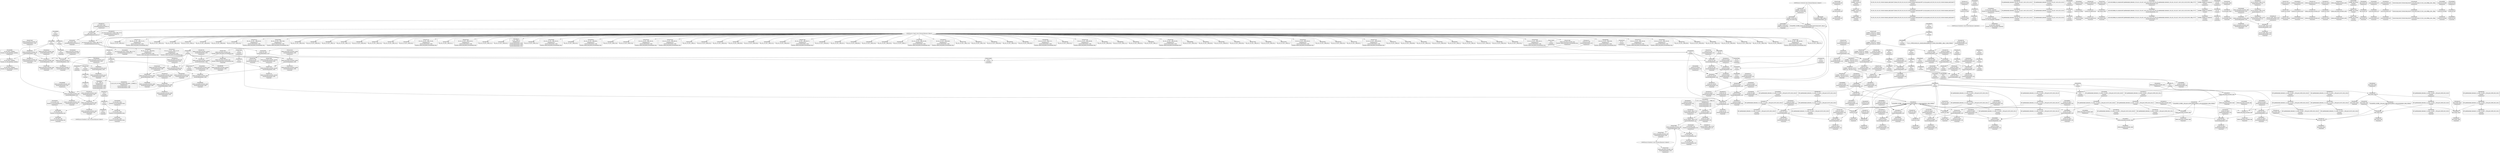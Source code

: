 digraph {
	CE0x5d0ef10 [shape=record,shape=Mrecord,label="{CE0x5d0ef10|80:_i32,_112:_i8*,_:_CRE_1,2_}"]
	CE0x4672fe0 [shape=record,shape=Mrecord,label="{CE0x4672fe0|80:_i32,_112:_i8*,_:_CRE_192,200_|*MultipleSource*|security/selinux/hooks.c,5186|Function::selinux_msg_queue_associate&Arg::msq::}"]
	CE0x466ec30 [shape=record,shape=Mrecord,label="{CE0x466ec30|i64*_getelementptr_inbounds_(_2_x_i64_,_2_x_i64_*___llvm_gcov_ctr304,_i64_0,_i64_0)|*Constant*|*SummSink*}"]
	CE0x46698f0 [shape=record,shape=Mrecord,label="{CE0x46698f0|avc_has_perm:_auditdata|Function::avc_has_perm&Arg::auditdata::|*SummSource*}"]
	CE0x469e560 [shape=record,shape=Mrecord,label="{CE0x469e560|current_sid:_tmp24|security/selinux/hooks.c,220|*SummSource*}"]
	CE0x467ad40 [shape=record,shape=Mrecord,label="{CE0x467ad40|_call_void_mcount()_#3}"]
	CE0x4118670 [shape=record,shape=Mrecord,label="{CE0x4118670|selinux_msg_queue_associate:_q_perm|security/selinux/hooks.c,5186}"]
	CE0x467b1d0 [shape=record,shape=Mrecord,label="{CE0x467b1d0|current_sid:_call|security/selinux/hooks.c,218|*SummSource*}"]
	CE0x4650860 [shape=record,shape=Mrecord,label="{CE0x4650860|current_sid:_tobool1|security/selinux/hooks.c,218|*SummSink*}"]
	CE0x4663f20 [shape=record,shape=Mrecord,label="{CE0x4663f20|80:_i32,_112:_i8*,_:_CRE_80,84_|*MultipleSource*|security/selinux/hooks.c,5186|Function::selinux_msg_queue_associate&Arg::msq::}"]
	CE0x4699310 [shape=record,shape=Mrecord,label="{CE0x4699310|current_sid:_tmp12|security/selinux/hooks.c,218|*SummSink*}"]
	CE0x4660b10 [shape=record,shape=Mrecord,label="{CE0x4660b10|get_current:_tmp1|*SummSink*}"]
	CE0x467a1b0 [shape=record,shape=Mrecord,label="{CE0x467a1b0|current_sid:_tmp5|security/selinux/hooks.c,218|*SummSource*}"]
	CE0x466b6f0 [shape=record,shape=Mrecord,label="{CE0x466b6f0|selinux_msg_queue_associate:_sid2|security/selinux/hooks.c,5191|*SummSource*}"]
	CE0x4699020 [shape=record,shape=Mrecord,label="{CE0x4699020|current_sid:_tmp12|security/selinux/hooks.c,218}"]
	CE0x46599b0 [shape=record,shape=Mrecord,label="{CE0x46599b0|80:_i32,_112:_i8*,_:_CRE_19,20_}"]
	CE0x4659370 [shape=record,shape=Mrecord,label="{CE0x4659370|current_sid:_tobool|security/selinux/hooks.c,218|*SummSink*}"]
	CE0x465ffb0 [shape=record,shape=Mrecord,label="{CE0x465ffb0|GLOBAL:_current_sid|*Constant*|*SummSink*}"]
	CE0x4686be0 [shape=record,shape=Mrecord,label="{CE0x4686be0|i64_3|*Constant*}"]
	CE0x46a76f0 [shape=record,shape=Mrecord,label="{CE0x46a76f0|i64*_getelementptr_inbounds_(_11_x_i64_,_11_x_i64_*___llvm_gcov_ctr125,_i64_0,_i64_10)|*Constant*}"]
	CE0x465a590 [shape=record,shape=Mrecord,label="{CE0x465a590|current_sid:_tmp9|security/selinux/hooks.c,218}"]
	CE0x46a6f80 [shape=record,shape=Mrecord,label="{CE0x46a6f80|current_sid:_tmp18|security/selinux/hooks.c,218}"]
	CE0x46b3400 [shape=record,shape=Mrecord,label="{CE0x46b3400|i64*_getelementptr_inbounds_(_2_x_i64_,_2_x_i64_*___llvm_gcov_ctr98,_i64_0,_i64_1)|*Constant*}"]
	CE0x465fca0 [shape=record,shape=Mrecord,label="{CE0x465fca0|80:_i32,_112:_i8*,_:_CRE_64,65_}"]
	CE0x465e960 [shape=record,shape=Mrecord,label="{CE0x465e960|i32_1|*Constant*}"]
	CE0x4679090 [shape=record,shape=Mrecord,label="{CE0x4679090|80:_i32,_112:_i8*,_:_CRE_69,70_}"]
	CE0x46622f0 [shape=record,shape=Mrecord,label="{CE0x46622f0|i8_4|*Constant*|*SummSink*}"]
	CE0x464e5f0 [shape=record,shape=Mrecord,label="{CE0x464e5f0|i32_(i32,_i32,_i16,_i32,_%struct.common_audit_data*)*_bitcast_(i32_(i32,_i32,_i16,_i32,_%struct.common_audit_data.495*)*_avc_has_perm_to_i32_(i32,_i32,_i16,_i32,_%struct.common_audit_data*)*)|*Constant*}"]
	CE0x46a1a10 [shape=record,shape=Mrecord,label="{CE0x46a1a10|current_sid:_if.end|*SummSource*}"]
	CE0x465fb70 [shape=record,shape=Mrecord,label="{CE0x465fb70|80:_i32,_112:_i8*,_:_CRE_63,64_}"]
	CE0x4672400 [shape=record,shape=Mrecord,label="{CE0x4672400|80:_i32,_112:_i8*,_:_CRE_16,17_}"]
	CE0x466d790 [shape=record,shape=Mrecord,label="{CE0x466d790|_ret_%struct.task_struct*_%tmp4,_!dbg_!27714|./arch/x86/include/asm/current.h,14|*SummSource*}"]
	CE0x4669360 [shape=record,shape=Mrecord,label="{CE0x4669360|avc_has_perm:_requested|Function::avc_has_perm&Arg::requested::|*SummSink*}"]
	CE0x465f4e0 [shape=record,shape=Mrecord,label="{CE0x465f4e0|selinux_msg_queue_associate:_tmp1|*SummSink*}"]
	CE0x4667db0 [shape=record,shape=Mrecord,label="{CE0x4667db0|COLLAPSED:_GCMRE___llvm_gcov_ctr304_internal_global_2_x_i64_zeroinitializer:_elem_0:default:}"]
	CE0x465a6c0 [shape=record,shape=Mrecord,label="{CE0x465a6c0|current_sid:_tmp9|security/selinux/hooks.c,218|*SummSource*}"]
	"CONST[source:0(mediator),value:2(dynamic)][purpose:{object}]"
	CE0x4660f40 [shape=record,shape=Mrecord,label="{CE0x4660f40|80:_i32,_112:_i8*,_:_CRE_30,31_}"]
	CE0x5a342b0 [shape=record,shape=Mrecord,label="{CE0x5a342b0|80:_i32,_112:_i8*,_:_CRE_3,4_}"]
	CE0x4118500 [shape=record,shape=Mrecord,label="{CE0x4118500|i32_0|*Constant*|*SummSource*}"]
	CE0x4676330 [shape=record,shape=Mrecord,label="{CE0x4676330|80:_i32,_112:_i8*,_:_CRE_100,102_|*MultipleSource*|security/selinux/hooks.c,5186|Function::selinux_msg_queue_associate&Arg::msq::}"]
	CE0x46847d0 [shape=record,shape=Mrecord,label="{CE0x46847d0|current_sid:_tmp8|security/selinux/hooks.c,218|*SummSource*}"]
	CE0x464d540 [shape=record,shape=Mrecord,label="{CE0x464d540|0:_i8,_8:_i32,_24:_%struct.selinux_audit_data*,_:_SCMRE_0,1_|*MultipleSource*|security/selinux/hooks.c, 5183|security/selinux/hooks.c,5188}"]
	CE0x4681690 [shape=record,shape=Mrecord,label="{CE0x4681690|current_sid:_call|security/selinux/hooks.c,218|*SummSink*}"]
	CE0x465d2f0 [shape=record,shape=Mrecord,label="{CE0x465d2f0|80:_i32,_112:_i8*,_:_CRE_40,41_}"]
	CE0x467adb0 [shape=record,shape=Mrecord,label="{CE0x467adb0|_call_void_mcount()_#3|*SummSource*}"]
	CE0x464e140 [shape=record,shape=Mrecord,label="{CE0x464e140|i16_27|*Constant*}"]
	CE0x465e530 [shape=record,shape=Mrecord,label="{CE0x465e530|80:_i32,_112:_i8*,_:_CRE_52,53_}"]
	CE0x4661fc0 [shape=record,shape=Mrecord,label="{CE0x4661fc0|i64*_getelementptr_inbounds_(_2_x_i64_,_2_x_i64_*___llvm_gcov_ctr304,_i64_0,_i64_0)|*Constant*}"]
	CE0x46803d0 [shape=record,shape=Mrecord,label="{CE0x46803d0|i8*_getelementptr_inbounds_(_45_x_i8_,_45_x_i8_*_.str12,_i32_0,_i32_0)|*Constant*|*SummSource*}"]
	CE0x4688540 [shape=record,shape=Mrecord,label="{CE0x4688540|current_sid:_tmp16|security/selinux/hooks.c,218|*SummSource*}"]
	CE0x46585c0 [shape=record,shape=Mrecord,label="{CE0x46585c0|i32_64|*Constant*|*SummSink*}"]
	CE0x46a8c70 [shape=record,shape=Mrecord,label="{CE0x46a8c70|i8*_getelementptr_inbounds_(_25_x_i8_,_25_x_i8_*_.str3,_i32_0,_i32_0)|*Constant*|*SummSink*}"]
	CE0x4687d20 [shape=record,shape=Mrecord,label="{CE0x4687d20|current_sid:_tmp1|*SummSink*}"]
	CE0x46991a0 [shape=record,shape=Mrecord,label="{CE0x46991a0|current_sid:_tmp12|security/selinux/hooks.c,218|*SummSource*}"]
	CE0x4670160 [shape=record,shape=Mrecord,label="{CE0x4670160|80:_i32,_112:_i8*,_:_CRE_56,57_}"]
	CE0x46708b0 [shape=record,shape=Mrecord,label="{CE0x46708b0|selinux_msg_queue_associate:_call|security/selinux/hooks.c,5184}"]
	CE0x46771b0 [shape=record,shape=Mrecord,label="{CE0x46771b0|80:_i32,_112:_i8*,_:_CRE_160,168_|*MultipleSource*|security/selinux/hooks.c,5186|Function::selinux_msg_queue_associate&Arg::msq::}"]
	CE0x467a860 [shape=record,shape=Mrecord,label="{CE0x467a860|current_sid:_tmp8|security/selinux/hooks.c,218}"]
	CE0x466a9e0 [shape=record,shape=Mrecord,label="{CE0x466a9e0|selinux_msg_queue_associate:_u|security/selinux/hooks.c,5189|*SummSource*}"]
	CE0x465f470 [shape=record,shape=Mrecord,label="{CE0x465f470|selinux_msg_queue_associate:_tmp1}"]
	CE0x4674590 [shape=record,shape=Mrecord,label="{CE0x4674590|GLOBAL:_current_sid|*Constant*|*SummSource*}"]
	CE0x469acf0 [shape=record,shape=Mrecord,label="{CE0x469acf0|i1_true|*Constant*|*SummSink*}"]
	CE0x46a8b60 [shape=record,shape=Mrecord,label="{CE0x46a8b60|i8*_getelementptr_inbounds_(_25_x_i8_,_25_x_i8_*_.str3,_i32_0,_i32_0)|*Constant*|*SummSource*}"]
	CE0x4680360 [shape=record,shape=Mrecord,label="{CE0x4680360|i8*_getelementptr_inbounds_(_45_x_i8_,_45_x_i8_*_.str12,_i32_0,_i32_0)|*Constant*}"]
	CE0x4698050 [shape=record,shape=Mrecord,label="{CE0x4698050|current_sid:_tmp13|security/selinux/hooks.c,218|*SummSource*}"]
	CE0x46980c0 [shape=record,shape=Mrecord,label="{CE0x46980c0|current_sid:_tmp13|security/selinux/hooks.c,218|*SummSink*}"]
	CE0x3f51020 [shape=record,shape=Mrecord,label="{CE0x3f51020|80:_i32,_112:_i8*,_:_CRE_8,9_}"]
	CE0x46580a0 [shape=record,shape=Mrecord,label="{CE0x46580a0|avc_has_perm:_tclass|Function::avc_has_perm&Arg::tclass::|*SummSink*}"]
	CE0x4683e10 [shape=record,shape=Mrecord,label="{CE0x4683e10|current_sid:_if.then|*SummSink*}"]
	CE0x466b570 [shape=record,shape=Mrecord,label="{CE0x466b570|selinux_msg_queue_associate:_sid2|security/selinux/hooks.c,5191}"]
	CE0x4699ce0 [shape=record,shape=Mrecord,label="{CE0x4699ce0|current_sid:_if.end}"]
	CE0x46634c0 [shape=record,shape=Mrecord,label="{CE0x46634c0|i64_1|*Constant*}"]
	CE0x4674ad0 [shape=record,shape=Mrecord,label="{CE0x4674ad0|selinux_msg_queue_associate:_msq|Function::selinux_msg_queue_associate&Arg::msq::|*SummSink*}"]
	CE0x465e8c0 [shape=record,shape=Mrecord,label="{CE0x465e8c0|selinux_msg_queue_associate:_ad|security/selinux/hooks.c, 5183}"]
	CE0x4658370 [shape=record,shape=Mrecord,label="{CE0x4658370|i32_64|*Constant*}"]
	"CONST[source:1(input),value:2(dynamic)][purpose:{object}]"
	CE0x46982d0 [shape=record,shape=Mrecord,label="{CE0x46982d0|i64*_getelementptr_inbounds_(_11_x_i64_,_11_x_i64_*___llvm_gcov_ctr125,_i64_0,_i64_8)|*Constant*|*SummSink*}"]
	CE0x4678f60 [shape=record,shape=Mrecord,label="{CE0x4678f60|80:_i32,_112:_i8*,_:_CRE_68,69_}"]
	CE0x46559e0 [shape=record,shape=Mrecord,label="{CE0x46559e0|selinux_msg_queue_associate:_tmp5|security/selinux/hooks.c,5186}"]
	CE0x465d3f0 [shape=record,shape=Mrecord,label="{CE0x465d3f0|80:_i32,_112:_i8*,_:_CRE_41,42_}"]
	CE0x469af90 [shape=record,shape=Mrecord,label="{CE0x469af90|i64*_getelementptr_inbounds_(_11_x_i64_,_11_x_i64_*___llvm_gcov_ctr125,_i64_0,_i64_8)|*Constant*|*SummSource*}"]
	CE0x4671710 [shape=record,shape=Mrecord,label="{CE0x4671710|current_sid:_land.lhs.true|*SummSink*}"]
	CE0x5a34180 [shape=record,shape=Mrecord,label="{CE0x5a34180|selinux_msg_queue_associate:_q_perm|security/selinux/hooks.c,5186|*SummSource*}"]
	CE0x46a4090 [shape=record,shape=Mrecord,label="{CE0x46a4090|current_sid:_call4|security/selinux/hooks.c,218}"]
	CE0x466d5d0 [shape=record,shape=Mrecord,label="{CE0x466d5d0|get_current:_entry|*SummSink*}"]
	CE0x4688e80 [shape=record,shape=Mrecord,label="{CE0x4688e80|_call_void_lockdep_rcu_suspicious(i8*_getelementptr_inbounds_(_25_x_i8_,_25_x_i8_*_.str3,_i32_0,_i32_0),_i32_218,_i8*_getelementptr_inbounds_(_45_x_i8_,_45_x_i8_*_.str12,_i32_0,_i32_0))_#10,_!dbg_!27727|security/selinux/hooks.c,218}"]
	CE0x4670030 [shape=record,shape=Mrecord,label="{CE0x4670030|80:_i32,_112:_i8*,_:_CRE_55,56_}"]
	CE0x46a8910 [shape=record,shape=Mrecord,label="{CE0x46a8910|GLOBAL:_lockdep_rcu_suspicious|*Constant*|*SummSource*}"]
	CE0x469c840 [shape=record,shape=Mrecord,label="{CE0x469c840|current_sid:_tmp23|security/selinux/hooks.c,218|*SummSource*}"]
	CE0x46a2320 [shape=record,shape=Mrecord,label="{CE0x46a2320|i64*_getelementptr_inbounds_(_11_x_i64_,_11_x_i64_*___llvm_gcov_ctr125,_i64_0,_i64_0)|*Constant*|*SummSink*}"]
	CE0x46850e0 [shape=record,shape=Mrecord,label="{CE0x46850e0|current_sid:_sid|security/selinux/hooks.c,220}"]
	CE0x46a63e0 [shape=record,shape=Mrecord,label="{CE0x46a63e0|i32_218|*Constant*}"]
	CE0x465abb0 [shape=record,shape=Mrecord,label="{CE0x465abb0|current_sid:_tmp10|security/selinux/hooks.c,218|*SummSource*}"]
	CE0x46553b0 [shape=record,shape=Mrecord,label="{CE0x46553b0|avc_has_perm:_entry|*SummSource*}"]
	CE0x466c450 [shape=record,shape=Mrecord,label="{CE0x466c450|selinux_msg_queue_associate:_tmp7|security/selinux/hooks.c,5191|*SummSink*}"]
	CE0x4669730 [shape=record,shape=Mrecord,label="{CE0x4669730|_ret_i32_%call3,_!dbg_!27729|security/selinux/hooks.c,5191}"]
	CE0x4657ba0 [shape=record,shape=Mrecord,label="{CE0x4657ba0|i8_4|*Constant*|*SummSource*}"]
	CE0x65d39a0 [shape=record,shape=Mrecord,label="{CE0x65d39a0|80:_i32,_112:_i8*,_:_CRE_2,3_}"]
	CE0x464edd0 [shape=record,shape=Mrecord,label="{CE0x464edd0|avc_has_perm:_ssid|Function::avc_has_perm&Arg::ssid::|*SummSource*}"]
	CE0x4671cc0 [shape=record,shape=Mrecord,label="{CE0x4671cc0|80:_i32,_112:_i8*,_:_CRE_5,6_}"]
	CE0x465bf80 [shape=record,shape=Mrecord,label="{CE0x465bf80|GLOBAL:_current_task|Global_var:current_task|*SummSink*}"]
	CE0x46739b0 [shape=record,shape=Mrecord,label="{CE0x46739b0|selinux_msg_queue_associate:_security|security/selinux/hooks.c,5186|*SummSource*}"]
	CE0x464d840 [shape=record,shape=Mrecord,label="{CE0x464d840|selinux_msg_queue_associate:_call3|security/selinux/hooks.c,5191}"]
	CE0x4658810 [shape=record,shape=Mrecord,label="{CE0x4658810|selinux_msg_queue_associate:_tmp4|security/selinux/hooks.c,5186|*SummSource*}"]
	CE0x3f510e0 [shape=record,shape=Mrecord,label="{CE0x3f510e0|80:_i32,_112:_i8*,_:_CRE_9,10_}"]
	CE0x46b3e80 [shape=record,shape=Mrecord,label="{CE0x46b3e80|get_current:_tmp3|*SummSink*}"]
	CE0x4653e80 [shape=record,shape=Mrecord,label="{CE0x4653e80|80:_i32,_112:_i8*,_:_CRE_33,34_}"]
	CE0x465e660 [shape=record,shape=Mrecord,label="{CE0x465e660|80:_i32,_112:_i8*,_:_CRE_53,54_}"]
	CE0x4671850 [shape=record,shape=Mrecord,label="{CE0x4671850|current_sid:_do.end}"]
	CE0x465b930 [shape=record,shape=Mrecord,label="{CE0x465b930|current_sid:_land.lhs.true2|*SummSink*}"]
	CE0x46a7400 [shape=record,shape=Mrecord,label="{CE0x46a7400|current_sid:_tmp19|security/selinux/hooks.c,218}"]
	CE0x466d940 [shape=record,shape=Mrecord,label="{CE0x466d940|_ret_%struct.task_struct*_%tmp4,_!dbg_!27714|./arch/x86/include/asm/current.h,14|*SummSink*}"]
	CE0x465b770 [shape=record,shape=Mrecord,label="{CE0x465b770|current_sid:_land.lhs.true2}"]
	CE0x4664cf0 [shape=record,shape=Mrecord,label="{CE0x4664cf0|i64_0|*Constant*|*SummSource*}"]
	CE0x467aea0 [shape=record,shape=Mrecord,label="{CE0x467aea0|_call_void_mcount()_#3|*SummSink*}"]
	CE0x46764d0 [shape=record,shape=Mrecord,label="{CE0x46764d0|80:_i32,_112:_i8*,_:_CRE_104,112_|*MultipleSource*|security/selinux/hooks.c,5186|Function::selinux_msg_queue_associate&Arg::msq::}"]
	CE0x4651930 [shape=record,shape=Mrecord,label="{CE0x4651930|selinux_msg_queue_associate:_bb}"]
	CE0x46600b0 [shape=record,shape=Mrecord,label="{CE0x46600b0|current_sid:_entry}"]
	CE0x4666220 [shape=record,shape=Mrecord,label="{CE0x4666220|current_sid:_tmp6|security/selinux/hooks.c,218|*SummSource*}"]
	CE0x46854b0 [shape=record,shape=Mrecord,label="{CE0x46854b0|get_current:_tmp}"]
	CE0x4652ab0 [shape=record,shape=Mrecord,label="{CE0x4652ab0|selinux_msg_queue_associate:_entry|*SummSink*}"]
	CE0x46794e0 [shape=record,shape=Mrecord,label="{CE0x46794e0|current_sid:_call4|security/selinux/hooks.c,218|*SummSink*}"]
	CE0x46808e0 [shape=record,shape=Mrecord,label="{CE0x46808e0|i64*_getelementptr_inbounds_(_11_x_i64_,_11_x_i64_*___llvm_gcov_ctr125,_i64_0,_i64_9)|*Constant*|*SummSource*}"]
	CE0x4664490 [shape=record,shape=Mrecord,label="{CE0x4664490|80:_i32,_112:_i8*,_:_CRE_92,96_|*MultipleSource*|security/selinux/hooks.c,5186|Function::selinux_msg_queue_associate&Arg::msq::}"]
	CE0x4685ca0 [shape=record,shape=Mrecord,label="{CE0x4685ca0|i64*_getelementptr_inbounds_(_11_x_i64_,_11_x_i64_*___llvm_gcov_ctr125,_i64_0,_i64_1)|*Constant*|*SummSink*}"]
	CE0x4687f00 [shape=record,shape=Mrecord,label="{CE0x4687f00|i64*_getelementptr_inbounds_(_11_x_i64_,_11_x_i64_*___llvm_gcov_ctr125,_i64_0,_i64_1)|*Constant*}"]
	CE0x469e470 [shape=record,shape=Mrecord,label="{CE0x469e470|current_sid:_tmp24|security/selinux/hooks.c,220}"]
	CE0x466e440 [shape=record,shape=Mrecord,label="{CE0x466e440|i64*_getelementptr_inbounds_(_2_x_i64_,_2_x_i64_*___llvm_gcov_ctr304,_i64_0,_i64_1)|*Constant*|*SummSink*}"]
	CE0x4655060 [shape=record,shape=Mrecord,label="{CE0x4655060|selinux_msg_queue_associate:_call3|security/selinux/hooks.c,5191|*SummSink*}"]
	CE0x4676a70 [shape=record,shape=Mrecord,label="{CE0x4676a70|80:_i32,_112:_i8*,_:_CRE_128,136_|*MultipleSource*|security/selinux/hooks.c,5186|Function::selinux_msg_queue_associate&Arg::msq::}"]
	CE0x46729d0 [shape=record,shape=Mrecord,label="{CE0x46729d0|selinux_msg_queue_associate:_msq|Function::selinux_msg_queue_associate&Arg::msq::|*SummSource*}"]
	CE0x469ca10 [shape=record,shape=Mrecord,label="{CE0x469ca10|current_sid:_tmp23|security/selinux/hooks.c,218|*SummSink*}"]
	CE0x466a3c0 [shape=record,shape=Mrecord,label="{CE0x466a3c0|_ret_i32_%call3,_!dbg_!27729|security/selinux/hooks.c,5191|*SummSink*}"]
	CE0x469cc30 [shape=record,shape=Mrecord,label="{CE0x469cc30|i32_1|*Constant*}"]
	CE0x46697a0 [shape=record,shape=Mrecord,label="{CE0x46697a0|avc_has_perm:_auditdata|Function::avc_has_perm&Arg::auditdata::}"]
	CE0x46694a0 [shape=record,shape=Mrecord,label="{CE0x46694a0|avc_has_perm:_requested|Function::avc_has_perm&Arg::requested::|*SummSource*}"]
	CE0x46768c0 [shape=record,shape=Mrecord,label="{CE0x46768c0|80:_i32,_112:_i8*,_:_CRE_120,128_|*MultipleSource*|security/selinux/hooks.c,5186|Function::selinux_msg_queue_associate&Arg::msq::}"]
	CE0x46798b0 [shape=record,shape=Mrecord,label="{CE0x46798b0|GLOBAL:_get_current|*Constant*|*SummSource*}"]
	CE0x4657b30 [shape=record,shape=Mrecord,label="{CE0x4657b30|i8_4|*Constant*}"]
	CE0x4664e60 [shape=record,shape=Mrecord,label="{CE0x4664e60|i64_0|*Constant*|*SummSink*}"]
	CE0x4662ab0 [shape=record,shape=Mrecord,label="{CE0x4662ab0|selinux_msg_queue_associate:_sid2|security/selinux/hooks.c,5191|*SummSink*}"]
	CE0x46b8670 [shape=record,shape=Mrecord,label="{CE0x46b8670|get_current:_tmp2}"]
	CE0x4118490 [shape=record,shape=Mrecord,label="{CE0x4118490|i32_0|*Constant*|*SummSink*}"]
	CE0x46a1fb0 [shape=record,shape=Mrecord,label="{CE0x46a1fb0|get_current:_tmp4|./arch/x86/include/asm/current.h,14|*SummSink*}"]
	CE0x469eac0 [shape=record,shape=Mrecord,label="{CE0x469eac0|get_current:_bb|*SummSink*}"]
	CE0x46a0780 [shape=record,shape=Mrecord,label="{CE0x46a0780|i32_22|*Constant*|*SummSource*}"]
	CE0x4678820 [shape=record,shape=Mrecord,label="{CE0x4678820|current_sid:_tmp2|*SummSink*}"]
	CE0x46703c0 [shape=record,shape=Mrecord,label="{CE0x46703c0|80:_i32,_112:_i8*,_:_CRE_58,59_}"]
	CE0x466bec0 [shape=record,shape=Mrecord,label="{CE0x466bec0|4:_i32,_:_CRE_4,8_|*MultipleSource*|security/selinux/hooks.c,5186|security/selinux/hooks.c,5186|security/selinux/hooks.c,5191}"]
	CE0x4681960 [shape=record,shape=Mrecord,label="{CE0x4681960|current_sid:_tobool|security/selinux/hooks.c,218|*SummSource*}"]
	CE0x46691b0 [shape=record,shape=Mrecord,label="{CE0x46691b0|_ret_i32_%retval.0,_!dbg_!27728|security/selinux/avc.c,775}"]
	CE0x4660870 [shape=record,shape=Mrecord,label="{CE0x4660870|80:_i32,_112:_i8*,_:_CRE_49,50_}"]
	CE0x4663270 [shape=record,shape=Mrecord,label="{CE0x4663270|_ret_i32_%tmp24,_!dbg_!27742|security/selinux/hooks.c,220|*SummSink*}"]
	CE0x4659b90 [shape=record,shape=Mrecord,label="{CE0x4659b90|80:_i32,_112:_i8*,_:_CRE_21,22_}"]
	CE0x4668850 [shape=record,shape=Mrecord,label="{CE0x4668850|current_sid:_tmp15|security/selinux/hooks.c,218}"]
	CE0x465af80 [shape=record,shape=Mrecord,label="{CE0x465af80|80:_i32,_112:_i8*,_:_CRE_38,39_}"]
	CE0x464de30 [shape=record,shape=Mrecord,label="{CE0x464de30|avc_has_perm:_tsid|Function::avc_has_perm&Arg::tsid::|*SummSource*}"]
	CE0x465a790 [shape=record,shape=Mrecord,label="{CE0x465a790|current_sid:_tmp9|security/selinux/hooks.c,218|*SummSink*}"]
	CE0x46505f0 [shape=record,shape=Mrecord,label="{CE0x46505f0|current_sid:_tobool1|security/selinux/hooks.c,218}"]
	CE0x46da1c0 [shape=record,shape=Mrecord,label="{CE0x46da1c0|i64*_getelementptr_inbounds_(_2_x_i64_,_2_x_i64_*___llvm_gcov_ctr98,_i64_0,_i64_0)|*Constant*|*SummSource*}"]
	CE0x465c330 [shape=record,shape=Mrecord,label="{CE0x465c330|i64*_getelementptr_inbounds_(_11_x_i64_,_11_x_i64_*___llvm_gcov_ctr125,_i64_0,_i64_0)|*Constant*|*SummSource*}"]
	CE0x46a71d0 [shape=record,shape=Mrecord,label="{CE0x46a71d0|current_sid:_tmp18|security/selinux/hooks.c,218|*SummSink*}"]
	CE0x4674430 [shape=record,shape=Mrecord,label="{CE0x4674430|GLOBAL:_current_sid|*Constant*}"]
	CE0x466fc50 [shape=record,shape=Mrecord,label="{CE0x466fc50|selinux_msg_queue_associate:_tmp3|*SummSink*}"]
	CE0x4670290 [shape=record,shape=Mrecord,label="{CE0x4670290|80:_i32,_112:_i8*,_:_CRE_57,58_}"]
	CE0x46dc8f0 [shape=record,shape=Mrecord,label="{CE0x46dc8f0|_call_void_mcount()_#3}"]
	CE0x46564c0 [shape=record,shape=Mrecord,label="{CE0x46564c0|selinux_msg_queue_associate:_type|security/selinux/hooks.c,5188|*SummSource*}"]
	CE0x46545c0 [shape=record,shape=Mrecord,label="{CE0x46545c0|selinux_msg_queue_associate:_entry|*SummSource*}"]
	CE0x4678e30 [shape=record,shape=Mrecord,label="{CE0x4678e30|80:_i32,_112:_i8*,_:_CRE_67,68_}"]
	CE0x4666760 [shape=record,shape=Mrecord,label="{CE0x4666760|current_sid:_tmp7|security/selinux/hooks.c,218}"]
	CE0x4653ca0 [shape=record,shape=Mrecord,label="{CE0x4653ca0|80:_i32,_112:_i8*,_:_CRE_66,67_}"]
	CE0x467f800 [shape=record,shape=Mrecord,label="{CE0x467f800|i32_78|*Constant*}"]
	CE0x4663530 [shape=record,shape=Mrecord,label="{CE0x4663530|current_sid:_tmp1}"]
	CE0x46a8aa0 [shape=record,shape=Mrecord,label="{CE0x46a8aa0|i8*_getelementptr_inbounds_(_25_x_i8_,_25_x_i8_*_.str3,_i32_0,_i32_0)|*Constant*}"]
	CE0x4672e00 [shape=record,shape=Mrecord,label="{CE0x4672e00|80:_i32,_112:_i8*,_:_CRE_184,192_|*MultipleSource*|security/selinux/hooks.c,5186|Function::selinux_msg_queue_associate&Arg::msq::}"]
	CE0x46791c0 [shape=record,shape=Mrecord,label="{CE0x46791c0|80:_i32,_112:_i8*,_:_CRE_70,71_}"]
	CE0x4688f60 [shape=record,shape=Mrecord,label="{CE0x4688f60|_call_void_lockdep_rcu_suspicious(i8*_getelementptr_inbounds_(_25_x_i8_,_25_x_i8_*_.str3,_i32_0,_i32_0),_i32_218,_i8*_getelementptr_inbounds_(_45_x_i8_,_45_x_i8_*_.str12,_i32_0,_i32_0))_#10,_!dbg_!27727|security/selinux/hooks.c,218|*SummSink*}"]
	CE0x4698eb0 [shape=record,shape=Mrecord,label="{CE0x4698eb0|current_sid:_tmp11|security/selinux/hooks.c,218|*SummSink*}"]
	CE0x46688c0 [shape=record,shape=Mrecord,label="{CE0x46688c0|current_sid:_tmp15|security/selinux/hooks.c,218|*SummSource*}"]
	CE0x466b0d0 [shape=record,shape=Mrecord,label="{CE0x466b0d0|selinux_msg_queue_associate:_ipc_id|security/selinux/hooks.c,5189|*SummSource*}"]
	CE0x4687500 [shape=record,shape=Mrecord,label="{CE0x4687500|current_sid:_tmp3}"]
	CE0x4662b20 [shape=record,shape=Mrecord,label="{CE0x4662b20|selinux_msg_queue_associate:_tmp6|security/selinux/hooks.c,5189}"]
	CE0x465e790 [shape=record,shape=Mrecord,label="{CE0x465e790|80:_i32,_112:_i8*,_:_CRE_54,55_}"]
	CE0x46a89a0 [shape=record,shape=Mrecord,label="{CE0x46a89a0|GLOBAL:_lockdep_rcu_suspicious|*Constant*|*SummSink*}"]
	CE0x46a8260 [shape=record,shape=Mrecord,label="{CE0x46a8260|current_sid:_tmp20|security/selinux/hooks.c,218|*SummSink*}"]
	CE0x46da550 [shape=record,shape=Mrecord,label="{CE0x46da550|COLLAPSED:_GCMRE___llvm_gcov_ctr98_internal_global_2_x_i64_zeroinitializer:_elem_0:default:}"]
	CE0x465ee30 [shape=record,shape=Mrecord,label="{CE0x465ee30|current_sid:_tmp|*SummSink*}"]
	CE0x4664aa0 [shape=record,shape=Mrecord,label="{CE0x4664aa0|GLOBAL:___llvm_gcov_ctr125|Global_var:__llvm_gcov_ctr125|*SummSink*}"]
	CE0x469a660 [shape=record,shape=Mrecord,label="{CE0x469a660|current_sid:_tmp14|security/selinux/hooks.c,218|*SummSource*}"]
	CE0x46851d0 [shape=record,shape=Mrecord,label="{CE0x46851d0|current_sid:_sid|security/selinux/hooks.c,220|*SummSource*}"]
	CE0x4677570 [shape=record,shape=Mrecord,label="{CE0x4677570|80:_i32,_112:_i8*,_:_CRE_172,176_|*MultipleSource*|security/selinux/hooks.c,5186|Function::selinux_msg_queue_associate&Arg::msq::}"]
	CE0x4679420 [shape=record,shape=Mrecord,label="{CE0x4679420|i32_10|*Constant*}"]
	CE0x4663180 [shape=record,shape=Mrecord,label="{CE0x4663180|_ret_i32_%tmp24,_!dbg_!27742|security/selinux/hooks.c,220|*SummSource*}"]
	CE0x4652020 [shape=record,shape=Mrecord,label="{CE0x4652020|selinux_msg_queue_associate:_entry}"]
	CE0x4653d90 [shape=record,shape=Mrecord,label="{CE0x4653d90|80:_i32,_112:_i8*,_:_CRE_32,33_}"]
	CE0x4664710 [shape=record,shape=Mrecord,label="{CE0x4664710|selinux_msg_queue_associate:_ad|security/selinux/hooks.c, 5183|*SummSink*}"]
	CE0x4666f50 [shape=record,shape=Mrecord,label="{CE0x4666f50|80:_i32,_112:_i8*,_:_CRE_25,26_}"]
	CE0x4671c20 [shape=record,shape=Mrecord,label="{CE0x4671c20|80:_i32,_112:_i8*,_:_CRE_4,5_}"]
	CE0x46a6ae0 [shape=record,shape=Mrecord,label="{CE0x46a6ae0|current_sid:_tmp17|security/selinux/hooks.c,218|*SummSource*}"]
	CE0x4669e10 [shape=record,shape=Mrecord,label="{CE0x4669e10|_ret_i32_%retval.0,_!dbg_!27728|security/selinux/avc.c,775|*SummSink*}"]
	CE0x4665c50 [shape=record,shape=Mrecord,label="{CE0x4665c50|current_sid:_tmp5|security/selinux/hooks.c,218|*SummSink*}"]
	CE0x4660740 [shape=record,shape=Mrecord,label="{CE0x4660740|80:_i32,_112:_i8*,_:_CRE_48,49_}"]
	CE0x4655c30 [shape=record,shape=Mrecord,label="{CE0x4655c30|selinux_msg_queue_associate:_tmp5|security/selinux/hooks.c,5186|*SummSource*}"]
	CE0x465fdd0 [shape=record,shape=Mrecord,label="{CE0x465fdd0|80:_i32,_112:_i8*,_:_CRE_65,66_}"]
	CE0x4662f50 [shape=record,shape=Mrecord,label="{CE0x4662f50|i32_3|*Constant*}"]
	CE0x46660f0 [shape=record,shape=Mrecord,label="{CE0x46660f0|current_sid:_tmp6|security/selinux/hooks.c,218}"]
	CE0x4673810 [shape=record,shape=Mrecord,label="{CE0x4673810|i32_10|*Constant*|*SummSink*}"]
	CE0x46613e0 [shape=record,shape=Mrecord,label="{CE0x46613e0|get_current:_tmp1|*SummSource*}"]
	CE0x468a600 [shape=record,shape=Mrecord,label="{CE0x468a600|_call_void_mcount()_#3|*SummSink*}"]
	CE0x46598c0 [shape=record,shape=Mrecord,label="{CE0x46598c0|80:_i32,_112:_i8*,_:_CRE_18,19_}"]
	CE0x46761c0 [shape=record,shape=Mrecord,label="{CE0x46761c0|80:_i32,_112:_i8*,_:_CRE_96,100_|*MultipleSource*|security/selinux/hooks.c,5186|Function::selinux_msg_queue_associate&Arg::msq::}"]
	CE0x4698c10 [shape=record,shape=Mrecord,label="{CE0x4698c10|current_sid:_tmp11|security/selinux/hooks.c,218}"]
	CE0x4661800 [shape=record,shape=Mrecord,label="{CE0x4661800|get_current:_tmp|*SummSink*}"]
	CE0x465f7b0 [shape=record,shape=Mrecord,label="{CE0x465f7b0|i64_1|*Constant*}"]
	CE0x4678d00 [shape=record,shape=Mrecord,label="{CE0x4678d00|80:_i32,_112:_i8*,_:_CRE_76,80_|*MultipleSource*|security/selinux/hooks.c,5186|Function::selinux_msg_queue_associate&Arg::msq::}"]
	CE0x4686c50 [shape=record,shape=Mrecord,label="{CE0x4686c50|i64_3|*Constant*|*SummSource*}"]
	CE0x4661c70 [shape=record,shape=Mrecord,label="{CE0x4661c70|i64_1|*Constant*}"]
	CE0x46540a0 [shape=record,shape=Mrecord,label="{CE0x46540a0|80:_i32,_112:_i8*,_:_CRE_35,36_}"]
	CE0x465e2d0 [shape=record,shape=Mrecord,label="{CE0x465e2d0|80:_i32,_112:_i8*,_:_CRE_50,51_}"]
	CE0x467a110 [shape=record,shape=Mrecord,label="{CE0x467a110|current_sid:_tmp5|security/selinux/hooks.c,218}"]
	CE0x46dc7e0 [shape=record,shape=Mrecord,label="{CE0x46dc7e0|get_current:_tmp4|./arch/x86/include/asm/current.h,14|*SummSource*}"]
	CE0x4683ca0 [shape=record,shape=Mrecord,label="{CE0x4683ca0|current_sid:_if.then}"]
	CE0x46a0b80 [shape=record,shape=Mrecord,label="{CE0x46a0b80|current_sid:_security|security/selinux/hooks.c,218|*SummSource*}"]
	CE0x469c1b0 [shape=record,shape=Mrecord,label="{CE0x469c1b0|current_sid:_tmp21|security/selinux/hooks.c,218}"]
	CE0x469a7d0 [shape=record,shape=Mrecord,label="{CE0x469a7d0|current_sid:_tmp14|security/selinux/hooks.c,218|*SummSink*}"]
	CE0x4683da0 [shape=record,shape=Mrecord,label="{CE0x4683da0|current_sid:_if.then|*SummSource*}"]
	CE0x4697b10 [shape=record,shape=Mrecord,label="{CE0x4697b10|i64*_getelementptr_inbounds_(_11_x_i64_,_11_x_i64_*___llvm_gcov_ctr125,_i64_0,_i64_6)|*Constant*|*SummSource*}"]
	CE0x469ab80 [shape=record,shape=Mrecord,label="{CE0x469ab80|i1_true|*Constant*|*SummSource*}"]
	CE0x46647f0 [shape=record,shape=Mrecord,label="{CE0x46647f0|GLOBAL:___llvm_gcov_ctr125|Global_var:__llvm_gcov_ctr125}"]
	CE0x4662460 [shape=record,shape=Mrecord,label="{CE0x4662460|selinux_msg_queue_associate:_q_perm1|security/selinux/hooks.c,5189}"]
	CE0x46693d0 [shape=record,shape=Mrecord,label="{CE0x46693d0|avc_has_perm:_requested|Function::avc_has_perm&Arg::requested::}"]
	CE0x46a0650 [shape=record,shape=Mrecord,label="{CE0x46a0650|i32_22|*Constant*}"]
	CE0x469c2e0 [shape=record,shape=Mrecord,label="{CE0x469c2e0|current_sid:_tmp21|security/selinux/hooks.c,218|*SummSource*}"]
	CE0x4680710 [shape=record,shape=Mrecord,label="{CE0x4680710|i64*_getelementptr_inbounds_(_11_x_i64_,_11_x_i64_*___llvm_gcov_ctr125,_i64_0,_i64_9)|*Constant*}"]
	CE0x466eb30 [shape=record,shape=Mrecord,label="{CE0x466eb30|80:_i32,_112:_i8*,_:_CRE_7,8_}"]
	CE0x4671a30 [shape=record,shape=Mrecord,label="{CE0x4671a30|current_sid:_do.end|*SummSink*}"]
	CE0x4681890 [shape=record,shape=Mrecord,label="{CE0x4681890|current_sid:_tobool|security/selinux/hooks.c,218}"]
	CE0x465b330 [shape=record,shape=Mrecord,label="{CE0x465b330|current_sid:_tmp|*SummSource*}"]
	CE0x4660150 [shape=record,shape=Mrecord,label="{CE0x4660150|current_sid:_entry|*SummSource*}"]
	CE0x465b870 [shape=record,shape=Mrecord,label="{CE0x465b870|current_sid:_land.lhs.true2|*SummSource*}"]
	CE0x46792f0 [shape=record,shape=Mrecord,label="{CE0x46792f0|80:_i32,_112:_i8*,_:_CRE_71,72_}"]
	CE0x465d780 [shape=record,shape=Mrecord,label="{CE0x465d780|80:_i32,_112:_i8*,_:_CRE_44,45_}"]
	CE0x4672310 [shape=record,shape=Mrecord,label="{CE0x4672310|80:_i32,_112:_i8*,_:_CRE_15,16_}"]
	CE0x464da80 [shape=record,shape=Mrecord,label="{CE0x464da80|selinux_msg_queue_associate:_call3|security/selinux/hooks.c,5191|*SummSource*}"]
	CE0x465a420 [shape=record,shape=Mrecord,label="{CE0x465a420|i64_4|*Constant*|*SummSource*}"]
	CE0x467a3d0 [shape=record,shape=Mrecord,label="{CE0x467a3d0|GLOBAL:_current_sid.__warned|Global_var:current_sid.__warned|*SummSource*}"]
	CE0x46a0ac0 [shape=record,shape=Mrecord,label="{CE0x46a0ac0|current_sid:_security|security/selinux/hooks.c,218}"]
	CE0x46886b0 [shape=record,shape=Mrecord,label="{CE0x46886b0|current_sid:_tmp16|security/selinux/hooks.c,218|*SummSink*}"]
	CE0x46721d0 [shape=record,shape=Mrecord,label="{CE0x46721d0|80:_i32,_112:_i8*,_:_CRE_14,15_}"]
	CE0x466fef0 [shape=record,shape=Mrecord,label="{CE0x466fef0|i32_1|*Constant*|*SummSink*}"]
	CE0x4650730 [shape=record,shape=Mrecord,label="{CE0x4650730|current_sid:_tobool1|security/selinux/hooks.c,218|*SummSource*}"]
	CE0x4686e30 [shape=record,shape=Mrecord,label="{CE0x4686e30|current_sid:_tmp4|security/selinux/hooks.c,218|*SummSource*}"]
	CE0x46b3c90 [shape=record,shape=Mrecord,label="{CE0x46b3c90|get_current:_tmp3}"]
	CE0x4653f70 [shape=record,shape=Mrecord,label="{CE0x4653f70|80:_i32,_112:_i8*,_:_CRE_34,35_}"]
	CE0x46a10c0 [shape=record,shape=Mrecord,label="{CE0x46a10c0|current_sid:_tmp22|security/selinux/hooks.c,218}"]
	CE0x46a0f40 [shape=record,shape=Mrecord,label="{CE0x46a0f40|COLLAPSED:_CMRE:_elem_0::|security/selinux/hooks.c,218}"]
	CE0x4672c20 [shape=record,shape=Mrecord,label="{CE0x4672c20|80:_i32,_112:_i8*,_:_CRE_176,184_|*MultipleSource*|security/selinux/hooks.c,5186|Function::selinux_msg_queue_associate&Arg::msq::}"]
	CE0x46a7df0 [shape=record,shape=Mrecord,label="{CE0x46a7df0|current_sid:_tmp20|security/selinux/hooks.c,218|*SummSource*}"]
	CE0x464ea60 [shape=record,shape=Mrecord,label="{CE0x464ea60|%struct.task_struct*_(%struct.task_struct**)*_asm_movq_%gs:$_1:P_,$0_,_r,im,_dirflag_,_fpsr_,_flags_|*SummSource*}"]
	CE0x46784a0 [shape=record,shape=Mrecord,label="{CE0x46784a0|selinux_msg_queue_associate:_call|security/selinux/hooks.c,5184|*SummSink*}"]
	CE0x46a1ae0 [shape=record,shape=Mrecord,label="{CE0x46a1ae0|current_sid:_if.end|*SummSink*}"]
	CE0x467f9a0 [shape=record,shape=Mrecord,label="{CE0x467f9a0|i32_78|*Constant*|*SummSink*}"]
	CE0x4687690 [shape=record,shape=Mrecord,label="{CE0x4687690|current_sid:_tmp3|*SummSink*}"]
	CE0x46a1d20 [shape=record,shape=Mrecord,label="{CE0x46a1d20|current_sid:_land.lhs.true|*SummSource*}"]
	CE0x4666a10 [shape=record,shape=Mrecord,label="{CE0x4666a10|current_sid:_tmp7|security/selinux/hooks.c,218|*SummSink*}"]
	CE0x5b668f0 [shape=record,shape=Mrecord,label="{CE0x5b668f0|selinux_msg_queue_associate:_tmp|*SummSource*}"]
	CE0x46628e0 [shape=record,shape=Mrecord,label="{CE0x46628e0|selinux_msg_queue_associate:_key|security/selinux/hooks.c,5189|*SummSink*}"]
	CE0x46a7c50 [shape=record,shape=Mrecord,label="{CE0x46a7c50|current_sid:_tmp20|security/selinux/hooks.c,218}"]
	CE0x464ee90 [shape=record,shape=Mrecord,label="{CE0x464ee90|avc_has_perm:_ssid|Function::avc_has_perm&Arg::ssid::|*SummSink*}"]
	CE0x4679780 [shape=record,shape=Mrecord,label="{CE0x4679780|GLOBAL:_get_current|*Constant*}"]
	CE0x4669f90 [shape=record,shape=Mrecord,label="{CE0x4669f90|current_sid:_do.body|*SummSource*}"]
	CE0x466c2a0 [shape=record,shape=Mrecord,label="{CE0x466c2a0|selinux_msg_queue_associate:_tmp7|security/selinux/hooks.c,5191|*SummSource*}"]
	CE0x46a7940 [shape=record,shape=Mrecord,label="{CE0x46a7940|i64*_getelementptr_inbounds_(_11_x_i64_,_11_x_i64_*___llvm_gcov_ctr125,_i64_0,_i64_10)|*Constant*|*SummSource*}"]
	CE0x4671b20 [shape=record,shape=Mrecord,label="{CE0x4671b20|80:_i32,_112:_i8*,_:_CRE_10,11_}"]
	CE0x46a86c0 [shape=record,shape=Mrecord,label="{CE0x46a86c0|GLOBAL:_lockdep_rcu_suspicious|*Constant*}"]
	CE0x4680440 [shape=record,shape=Mrecord,label="{CE0x4680440|i8*_getelementptr_inbounds_(_45_x_i8_,_45_x_i8_*_.str12,_i32_0,_i32_0)|*Constant*|*SummSink*}"]
	CE0x46dca90 [shape=record,shape=Mrecord,label="{CE0x46dca90|_call_void_mcount()_#3|*SummSink*}"]
	CE0x46547d0 [shape=record,shape=Mrecord,label="{CE0x46547d0|i32_3|*Constant*|*SummSource*}"]
	CE0x4686940 [shape=record,shape=Mrecord,label="{CE0x4686940|i64_2|*Constant*}"]
	CE0x466eca0 [shape=record,shape=Mrecord,label="{CE0x466eca0|selinux_msg_queue_associate:_bb|*SummSink*}"]
	CE0x4673540 [shape=record,shape=Mrecord,label="{CE0x4673540|80:_i32,_112:_i8*,_:_CRE_216,224_|*MultipleSource*|security/selinux/hooks.c,5186|Function::selinux_msg_queue_associate&Arg::msq::}"]
	CE0x465aa30 [shape=record,shape=Mrecord,label="{CE0x465aa30|current_sid:_tmp10|security/selinux/hooks.c,218}"]
	CE0x4661bc0 [shape=record,shape=Mrecord,label="{CE0x4661bc0|i64*_getelementptr_inbounds_(_2_x_i64_,_2_x_i64_*___llvm_gcov_ctr304,_i64_0,_i64_0)|*Constant*|*SummSource*}"]
	CE0x4661540 [shape=record,shape=Mrecord,label="{CE0x4661540|80:_i32,_112:_i8*,_:_CRE_12,13_}"]
	CE0x464ead0 [shape=record,shape=Mrecord,label="{CE0x464ead0|%struct.task_struct*_(%struct.task_struct**)*_asm_movq_%gs:$_1:P_,$0_,_r,im,_dirflag_,_fpsr_,_flags_|*SummSink*}"]
	CE0x46856a0 [shape=record,shape=Mrecord,label="{CE0x46856a0|0:_i32,_4:_i32,_8:_i32,_12:_i32,_:_CMRE_4,8_|*MultipleSource*|security/selinux/hooks.c,218|security/selinux/hooks.c,218|security/selinux/hooks.c,220}"]
	CE0x465ad50 [shape=record,shape=Mrecord,label="{CE0x465ad50|80:_i32,_112:_i8*,_:_CRE_36,37_}"]
	CE0x466bc70 [shape=record,shape=Mrecord,label="{CE0x466bc70|4:_i32,_:_CRE_0,2_|*MultipleSource*|security/selinux/hooks.c,5186|security/selinux/hooks.c,5186|security/selinux/hooks.c,5191}"]
	CE0x4669a70 [shape=record,shape=Mrecord,label="{CE0x4669a70|avc_has_perm:_auditdata|Function::avc_has_perm&Arg::auditdata::|*SummSink*}"]
	CE0x46a0480 [shape=record,shape=Mrecord,label="{CE0x46a0480|current_sid:_tmp21|security/selinux/hooks.c,218|*SummSink*}"]
	CE0x4679c40 [shape=record,shape=Mrecord,label="{CE0x4679c40|get_current:_entry|*SummSource*}"]
	CE0x46a22b0 [shape=record,shape=Mrecord,label="{CE0x46a22b0|current_sid:_do.body|*SummSink*}"]
	CE0x46845c0 [shape=record,shape=Mrecord,label="{CE0x46845c0|0:_i8,_:_GCMR_current_sid.__warned_internal_global_i8_0,_section_.data.unlikely_,_align_1:_elem_0:default:}"]
	CE0x465c5b0 [shape=record,shape=Mrecord,label="{CE0x465c5b0|current_sid:_tmp}"]
	CE0x4661600 [shape=record,shape=Mrecord,label="{CE0x4661600|80:_i32,_112:_i8*,_:_CRE_13,14_}"]
	CE0x464e720 [shape=record,shape=Mrecord,label="{CE0x464e720|i32_(i32,_i32,_i16,_i32,_%struct.common_audit_data*)*_bitcast_(i32_(i32,_i32,_i16,_i32,_%struct.common_audit_data.495*)*_avc_has_perm_to_i32_(i32,_i32,_i16,_i32,_%struct.common_audit_data*)*)|*Constant*|*SummSource*}"]
	CE0x4675400 [shape=record,shape=Mrecord,label="{CE0x4675400|selinux_msg_queue_associate:_ad|security/selinux/hooks.c, 5183|*SummSource*}"]
	CE0x46627b0 [shape=record,shape=Mrecord,label="{CE0x46627b0|selinux_msg_queue_associate:_q_perm1|security/selinux/hooks.c,5189|*SummSource*}"]
	CE0x469e900 [shape=record,shape=Mrecord,label="{CE0x469e900|get_current:_bb}"]
	CE0x63255e0 [shape=record,shape=Mrecord,label="{CE0x63255e0|selinux_msg_queue_associate:_tmp2|*SummSink*}"]
	CE0x469c3c0 [shape=record,shape=Mrecord,label="{CE0x469c3c0|current_sid:_tmp22|security/selinux/hooks.c,218|*SummSource*}"]
	CE0x465a3b0 [shape=record,shape=Mrecord,label="{CE0x465a3b0|i64_4|*Constant*}"]
	CE0x46b7fd0 [shape=record,shape=Mrecord,label="{CE0x46b7fd0|get_current:_tmp|*SummSource*}"]
	"CONST[source:2(external),value:2(dynamic)][purpose:{subject}]"
	CE0x467fba0 [shape=record,shape=Mrecord,label="{CE0x467fba0|current_sid:_sid|security/selinux/hooks.c,220|*SummSink*}"]
	CE0x46888e0 [shape=record,shape=Mrecord,label="{CE0x46888e0|i8_1|*Constant*}"]
	CE0x4664670 [shape=record,shape=Mrecord,label="{CE0x4664670|i64*_getelementptr_inbounds_(_2_x_i64_,_2_x_i64_*___llvm_gcov_ctr304,_i64_0,_i64_1)|*Constant*|*SummSource*}"]
	CE0x4676df0 [shape=record,shape=Mrecord,label="{CE0x4676df0|80:_i32,_112:_i8*,_:_CRE_144,152_|*MultipleSource*|security/selinux/hooks.c,5186|Function::selinux_msg_queue_associate&Arg::msq::}"]
	CE0x468a540 [shape=record,shape=Mrecord,label="{CE0x468a540|_call_void_mcount()_#3|*SummSource*}"]
	CE0x46989d0 [shape=record,shape=Mrecord,label="{CE0x46989d0|current_sid:_tmp10|security/selinux/hooks.c,218|*SummSink*}"]
	CE0x4666e60 [shape=record,shape=Mrecord,label="{CE0x4666e60|80:_i32,_112:_i8*,_:_CRE_24,25_}"]
	CE0x4656310 [shape=record,shape=Mrecord,label="{CE0x4656310|selinux_msg_queue_associate:_type|security/selinux/hooks.c,5188}"]
	CE0x4686f00 [shape=record,shape=Mrecord,label="{CE0x4686f00|current_sid:_tmp4|security/selinux/hooks.c,218|*SummSink*}"]
	CE0x4658450 [shape=record,shape=Mrecord,label="{CE0x4658450|i32_64|*Constant*|*SummSource*}"]
	CE0x4661ce0 [shape=record,shape=Mrecord,label="{CE0x4661ce0|get_current:_tmp1}"]
	CE0x46642f0 [shape=record,shape=Mrecord,label="{CE0x46642f0|80:_i32,_112:_i8*,_:_CRE_88,92_|*MultipleSource*|security/selinux/hooks.c,5186|Function::selinux_msg_queue_associate&Arg::msq::}"]
	CE0x4697fe0 [shape=record,shape=Mrecord,label="{CE0x4697fe0|current_sid:_tmp13|security/selinux/hooks.c,218}"]
	CE0x4658900 [shape=record,shape=Mrecord,label="{CE0x4658900|selinux_msg_queue_associate:_tmp4|security/selinux/hooks.c,5186|*SummSink*}"]
	CE0x46a7060 [shape=record,shape=Mrecord,label="{CE0x46a7060|current_sid:_tmp18|security/selinux/hooks.c,218|*SummSource*}"]
	CE0x46587a0 [shape=record,shape=Mrecord,label="{CE0x46587a0|selinux_msg_queue_associate:_tmp4|security/selinux/hooks.c,5186}"]
	CE0x46787b0 [shape=record,shape=Mrecord,label="{CE0x46787b0|current_sid:_tmp2|*SummSource*}"]
	CE0x4662ee0 [shape=record,shape=Mrecord,label="{CE0x4662ee0|selinux_msg_queue_associate:_key|security/selinux/hooks.c,5189}"]
	CE0x4698d40 [shape=record,shape=Mrecord,label="{CE0x4698d40|current_sid:_tmp11|security/selinux/hooks.c,218|*SummSource*}"]
	CE0x4660610 [shape=record,shape=Mrecord,label="{CE0x4660610|80:_i32,_112:_i8*,_:_CRE_47,48_}"]
	CE0x4686d30 [shape=record,shape=Mrecord,label="{CE0x4686d30|current_sid:_tmp4|security/selinux/hooks.c,218}"]
	CE0x464dfa0 [shape=record,shape=Mrecord,label="{CE0x464dfa0|avc_has_perm:_tsid|Function::avc_has_perm&Arg::tsid::|*SummSink*}"]
	CE0x465ae50 [shape=record,shape=Mrecord,label="{CE0x465ae50|80:_i32,_112:_i8*,_:_CRE_37,38_}"]
	CE0x465f6d0 [shape=record,shape=Mrecord,label="{CE0x465f6d0|i64_1|*Constant*|*SummSource*}"]
	CE0x469aa00 [shape=record,shape=Mrecord,label="{CE0x469aa00|i1_true|*Constant*}"]
	CE0x4699a10 [shape=record,shape=Mrecord,label="{CE0x4699a10|current_sid:_bb}"]
	CE0x4676c50 [shape=record,shape=Mrecord,label="{CE0x4676c50|80:_i32,_112:_i8*,_:_CRE_136,144_|*MultipleSource*|security/selinux/hooks.c,5186|Function::selinux_msg_queue_associate&Arg::msq::}"]
	CE0x4679b30 [shape=record,shape=Mrecord,label="{CE0x4679b30|get_current:_entry}"]
	CE0x46733a0 [shape=record,shape=Mrecord,label="{CE0x46733a0|80:_i32,_112:_i8*,_:_CRE_208,216_|*MultipleSource*|security/selinux/hooks.c,5186|Function::selinux_msg_queue_associate&Arg::msq::}"]
	CE0x4686b50 [shape=record,shape=Mrecord,label="{CE0x4686b50|i64_2|*Constant*|*SummSink*}"]
	CE0x4686cc0 [shape=record,shape=Mrecord,label="{CE0x4686cc0|i64_3|*Constant*|*SummSink*}"]
	CE0x4671920 [shape=record,shape=Mrecord,label="{CE0x4671920|current_sid:_do.end|*SummSource*}"]
	CE0x4680030 [shape=record,shape=Mrecord,label="{CE0x4680030|COLLAPSED:_GCMRE_current_task_external_global_%struct.task_struct*:_elem_0::|security/selinux/hooks.c,218}"]
	CE0x5a34320 [shape=record,shape=Mrecord,label="{CE0x5a34320|80:_i32,_112:_i8*,_:_CRE_0,1_}"]
	CE0x465a2b0 [shape=record,shape=Mrecord,label="{CE0x465a2b0|i64*_getelementptr_inbounds_(_11_x_i64_,_11_x_i64_*___llvm_gcov_ctr125,_i64_0,_i64_6)|*Constant*|*SummSink*}"]
	CE0x46630c0 [shape=record,shape=Mrecord,label="{CE0x46630c0|_ret_i32_%tmp24,_!dbg_!27742|security/selinux/hooks.c,220}"]
	CE0x5a34240 [shape=record,shape=Mrecord,label="{CE0x5a34240|selinux_msg_queue_associate:_q_perm|security/selinux/hooks.c,5186|*SummSink*}"]
	CE0x46b3500 [shape=record,shape=Mrecord,label="{CE0x46b3500|i64*_getelementptr_inbounds_(_2_x_i64_,_2_x_i64_*___llvm_gcov_ctr98,_i64_0,_i64_1)|*Constant*|*SummSource*}"]
	CE0x46637c0 [shape=record,shape=Mrecord,label="{CE0x46637c0|current_sid:_tmp1|*SummSource*}"]
	CE0x465d520 [shape=record,shape=Mrecord,label="{CE0x465d520|80:_i32,_112:_i8*,_:_CRE_42,43_}"]
	CE0x467a500 [shape=record,shape=Mrecord,label="{CE0x467a500|GLOBAL:_current_sid.__warned|Global_var:current_sid.__warned|*SummSink*}"]
	CE0x4688bd0 [shape=record,shape=Mrecord,label="{CE0x4688bd0|i8_1|*Constant*|*SummSink*}"]
	CE0x46a1850 [shape=record,shape=Mrecord,label="{CE0x46a1850|GLOBAL:_current_task|Global_var:current_task|*SummSource*}"]
	CE0x46623f0 [shape=record,shape=Mrecord,label="{CE0x46623f0|selinux_msg_queue_associate:_q_perm1|security/selinux/hooks.c,5189|*SummSink*}"]
	CE0x4697990 [shape=record,shape=Mrecord,label="{CE0x4697990|i64*_getelementptr_inbounds_(_11_x_i64_,_11_x_i64_*___llvm_gcov_ctr125,_i64_0,_i64_6)|*Constant*}"]
	CE0x46a4210 [shape=record,shape=Mrecord,label="{CE0x46a4210|current_sid:_call4|security/selinux/hooks.c,218|*SummSource*}"]
	CE0x465f910 [shape=record,shape=Mrecord,label="{CE0x465f910|80:_i32,_112:_i8*,_:_CRE_61,62_}"]
	CE0x4688a60 [shape=record,shape=Mrecord,label="{CE0x4688a60|i8_1|*Constant*|*SummSource*}"]
	CE0x466fb70 [shape=record,shape=Mrecord,label="{CE0x466fb70|selinux_msg_queue_associate:_tmp3}"]
	CE0x466bc00 [shape=record,shape=Mrecord,label="{CE0x466bc00|avc_has_perm:_entry}"]
	CE0x46704f0 [shape=record,shape=Mrecord,label="{CE0x46704f0|80:_i32,_112:_i8*,_:_CRE_59,60_}"]
	CE0x4668fb0 [shape=record,shape=Mrecord,label="{CE0x4668fb0|i32_(i32,_i32,_i16,_i32,_%struct.common_audit_data*)*_bitcast_(i32_(i32,_i32,_i16,_i32,_%struct.common_audit_data.495*)*_avc_has_perm_to_i32_(i32,_i32,_i16,_i32,_%struct.common_audit_data*)*)|*Constant*|*SummSink*}"]
	CE0x464e8c0 [shape=record,shape=Mrecord,label="{CE0x464e8c0|GLOBAL:_current_task|Global_var:current_task}"]
	CE0x4657f90 [shape=record,shape=Mrecord,label="{CE0x4657f90|avc_has_perm:_tclass|Function::avc_has_perm&Arg::tclass::}"]
	CE0x46668e0 [shape=record,shape=Mrecord,label="{CE0x46668e0|current_sid:_tmp7|security/selinux/hooks.c,218|*SummSource*}"]
	CE0x4686010 [shape=record,shape=Mrecord,label="{CE0x4686010|current_sid:_tmp2}"]
	CE0x464dd00 [shape=record,shape=Mrecord,label="{CE0x464dd00|avc_has_perm:_tsid|Function::avc_has_perm&Arg::tsid::}"]
	CE0x46848d0 [shape=record,shape=Mrecord,label="{CE0x46848d0|current_sid:_tmp8|security/selinux/hooks.c,218|*SummSink*}"]
	CE0x46a1c20 [shape=record,shape=Mrecord,label="{CE0x46a1c20|current_sid:_land.lhs.true}"]
	CE0x465b0b0 [shape=record,shape=Mrecord,label="{CE0x465b0b0|80:_i32,_112:_i8*,_:_CRE_39,40_}"]
	CE0x465e400 [shape=record,shape=Mrecord,label="{CE0x465e400|80:_i32,_112:_i8*,_:_CRE_51,52_}"]
	"CONST[source:0(mediator),value:2(dynamic)][purpose:{subject}]"
	CE0x465fa40 [shape=record,shape=Mrecord,label="{CE0x465fa40|80:_i32,_112:_i8*,_:_CRE_62,63_}"]
	CE0x4677390 [shape=record,shape=Mrecord,label="{CE0x4677390|80:_i32,_112:_i8*,_:_CRE_168,172_|*MultipleSource*|security/selinux/hooks.c,5186|Function::selinux_msg_queue_associate&Arg::msq::}"]
	CE0x465c270 [shape=record,shape=Mrecord,label="{CE0x465c270|i64*_getelementptr_inbounds_(_11_x_i64_,_11_x_i64_*___llvm_gcov_ctr125,_i64_0,_i64_0)|*Constant*}"]
	CE0x4665010 [shape=record,shape=Mrecord,label="{CE0x4665010|selinux_msg_queue_associate:_tmp2|*SummSource*}"]
	CE0x46604e0 [shape=record,shape=Mrecord,label="{CE0x46604e0|80:_i32,_112:_i8*,_:_CRE_46,47_}"]
	CE0x46555a0 [shape=record,shape=Mrecord,label="{CE0x46555a0|avc_has_perm:_entry|*SummSink*}"]
	CE0x4654950 [shape=record,shape=Mrecord,label="{CE0x4654950|i32_3|*Constant*|*SummSink*}"]
	CE0x4676670 [shape=record,shape=Mrecord,label="{CE0x4676670|80:_i32,_112:_i8*,_:_CRE_112,120_|*MultipleSource*|security/selinux/hooks.c,5186|Function::selinux_msg_queue_associate&Arg::msq::}"]
	CE0x4667040 [shape=record,shape=Mrecord,label="{CE0x4667040|80:_i32,_112:_i8*,_:_CRE_26,27_}"]
	CE0x4664fa0 [shape=record,shape=Mrecord,label="{CE0x4664fa0|selinux_msg_queue_associate:_tmp2}"]
	CE0x4687fa0 [shape=record,shape=Mrecord,label="{CE0x4687fa0|i64*_getelementptr_inbounds_(_11_x_i64_,_11_x_i64_*___llvm_gcov_ctr125,_i64_0,_i64_1)|*Constant*|*SummSource*}"]
	CE0x465f550 [shape=record,shape=Mrecord,label="{CE0x465f550|selinux_msg_queue_associate:_tmp1|*SummSource*}"]
	CE0x46a0c20 [shape=record,shape=Mrecord,label="{CE0x46a0c20|current_sid:_security|security/selinux/hooks.c,218|*SummSink*}"]
	CE0x465f820 [shape=record,shape=Mrecord,label="{CE0x465f820|80:_i32,_112:_i8*,_:_CRE_60,61_}"]
	CE0x46875a0 [shape=record,shape=Mrecord,label="{CE0x46875a0|current_sid:_tmp3|*SummSource*}"]
	CE0x4666d70 [shape=record,shape=Mrecord,label="{CE0x4666d70|80:_i32,_112:_i8*,_:_CRE_23,24_}"]
	CE0x467fa10 [shape=record,shape=Mrecord,label="{CE0x467fa10|i32_78|*Constant*|*SummSource*}"]
	CE0x4660e50 [shape=record,shape=Mrecord,label="{CE0x4660e50|80:_i32,_112:_i8*,_:_CRE_29,30_}"]
	CE0x46595a0 [shape=record,shape=Mrecord,label="{CE0x46595a0|i32_0|*Constant*}"]
	CE0x4664be0 [shape=record,shape=Mrecord,label="{CE0x4664be0|i64_0|*Constant*}"]
	CE0x466ea40 [shape=record,shape=Mrecord,label="{CE0x466ea40|80:_i32,_112:_i8*,_:_CRE_6,7_}"]
	CE0x4676fd0 [shape=record,shape=Mrecord,label="{CE0x4676fd0|80:_i32,_112:_i8*,_:_CRE_152,160_|*MultipleSource*|security/selinux/hooks.c,5186|Function::selinux_msg_queue_associate&Arg::msq::}"]
	CE0x4664070 [shape=record,shape=Mrecord,label="{CE0x4664070|80:_i32,_112:_i8*,_:_CRE_84,88_|*MultipleSource*|security/selinux/hooks.c,5186|Function::selinux_msg_queue_associate&Arg::msq::}"]
	CE0x4668930 [shape=record,shape=Mrecord,label="{CE0x4668930|current_sid:_tmp15|security/selinux/hooks.c,218|*SummSink*}"]
	CE0x4650c20 [shape=record,shape=Mrecord,label="{CE0x4650c20|i64_5|*Constant*|*SummSource*}"]
	CE0x465b2c0 [shape=record,shape=Mrecord,label="{CE0x465b2c0|COLLAPSED:_GCMRE___llvm_gcov_ctr125_internal_global_11_x_i64_zeroinitializer:_elem_0:default:}"]
	CE0x4686a70 [shape=record,shape=Mrecord,label="{CE0x4686a70|i64_2|*Constant*|*SummSource*}"]
	CE0x469c4c0 [shape=record,shape=Mrecord,label="{CE0x469c4c0|current_sid:_tmp22|security/selinux/hooks.c,218|*SummSink*}"]
	CE0x4654e60 [shape=record,shape=Mrecord,label="{CE0x4654e60|selinux_msg_queue_associate:_tmp6|security/selinux/hooks.c,5189|*SummSource*}"]
	CE0x46724f0 [shape=record,shape=Mrecord,label="{CE0x46724f0|80:_i32,_112:_i8*,_:_CRE_17,18_}"]
	CE0x4699b90 [shape=record,shape=Mrecord,label="{CE0x4699b90|current_sid:_bb|*SummSink*}"]
	CE0x4673a20 [shape=record,shape=Mrecord,label="{CE0x4673a20|selinux_msg_queue_associate:_security|security/selinux/hooks.c,5186}"]
	CE0x4660c70 [shape=record,shape=Mrecord,label="{CE0x4660c70|80:_i32,_112:_i8*,_:_CRE_27,28_}"]
	CE0x46603e0 [shape=record,shape=Mrecord,label="{CE0x46603e0|80:_i32,_112:_i8*,_:_CRE_45,46_}"]
	CE0x4680a70 [shape=record,shape=Mrecord,label="{CE0x4680a70|i64*_getelementptr_inbounds_(_11_x_i64_,_11_x_i64_*___llvm_gcov_ctr125,_i64_0,_i64_9)|*Constant*|*SummSink*}"]
	CE0x46a79f0 [shape=record,shape=Mrecord,label="{CE0x46a79f0|i64*_getelementptr_inbounds_(_11_x_i64_,_11_x_i64_*___llvm_gcov_ctr125,_i64_0,_i64_10)|*Constant*|*SummSink*}"]
	CE0x467fb30 [shape=record,shape=Mrecord,label="{CE0x467fb30|current_sid:_cred|security/selinux/hooks.c,218}"]
	CE0x4661870 [shape=record,shape=Mrecord,label="{CE0x4661870|i64*_getelementptr_inbounds_(_2_x_i64_,_2_x_i64_*___llvm_gcov_ctr98,_i64_0,_i64_1)|*Constant*|*SummSink*}"]
	CE0x4666490 [shape=record,shape=Mrecord,label="{CE0x4666490|80:_i32,_112:_i8*,_:_CRE_31,32_}"]
	CE0x4679a80 [shape=record,shape=Mrecord,label="{CE0x4679a80|GLOBAL:_get_current|*Constant*|*SummSink*}"]
	CE0x464e270 [shape=record,shape=Mrecord,label="{CE0x464e270|i16_27|*Constant*|*SummSource*}"]
	CE0x4665430 [shape=record,shape=Mrecord,label="{CE0x4665430|current_sid:_do.body}"]
	CE0x4688ef0 [shape=record,shape=Mrecord,label="{CE0x4688ef0|_call_void_lockdep_rcu_suspicious(i8*_getelementptr_inbounds_(_25_x_i8_,_25_x_i8_*_.str3,_i32_0,_i32_0),_i32_218,_i8*_getelementptr_inbounds_(_45_x_i8_,_45_x_i8_*_.str12,_i32_0,_i32_0))_#10,_!dbg_!27727|security/selinux/hooks.c,218|*SummSource*}"]
	CE0x46785c0 [shape=record,shape=Mrecord,label="{CE0x46785c0|i32_0|*Constant*}"]
	CE0x46dc9f0 [shape=record,shape=Mrecord,label="{CE0x46dc9f0|_call_void_mcount()_#3|*SummSource*}"]
	CE0x469e9e0 [shape=record,shape=Mrecord,label="{CE0x469e9e0|get_current:_bb|*SummSource*}"]
	CE0x4657c10 [shape=record,shape=Mrecord,label="{CE0x4657c10|selinux_msg_queue_associate:_security|security/selinux/hooks.c,5186|*SummSink*}"]
	CE0x466ab60 [shape=record,shape=Mrecord,label="{CE0x466ab60|selinux_msg_queue_associate:_u|security/selinux/hooks.c,5189|*SummSink*}"]
	CE0x4660d60 [shape=record,shape=Mrecord,label="{CE0x4660d60|80:_i32,_112:_i8*,_:_CRE_28,29_}"]
	CE0x46601c0 [shape=record,shape=Mrecord,label="{CE0x46601c0|current_sid:_entry|*SummSink*}"]
	CE0x468a450 [shape=record,shape=Mrecord,label="{CE0x468a450|_call_void_mcount()_#3}"]
	CE0x4651a20 [shape=record,shape=Mrecord,label="{CE0x4651a20|selinux_msg_queue_associate:_bb|*SummSource*}"]
	CE0x4655e70 [shape=record,shape=Mrecord,label="{CE0x4655e70|selinux_msg_queue_associate:_tmp5|security/selinux/hooks.c,5186|*SummSink*}"]
	CE0x4678c60 [shape=record,shape=Mrecord,label="{CE0x4678c60|selinux_msg_queue_associate:_tmp|*SummSink*}"]
	CE0x46736e0 [shape=record,shape=Mrecord,label="{CE0x46736e0|i32_10|*Constant*|*SummSource*}"]
	CE0x46a0300 [shape=record,shape=Mrecord,label="{CE0x46a0300|get_current:_tmp4|./arch/x86/include/asm/current.h,14}"]
	CE0x46a6720 [shape=record,shape=Mrecord,label="{CE0x46a6720|i32_218|*Constant*|*SummSink*}"]
	CE0x46a6580 [shape=record,shape=Mrecord,label="{CE0x46a6580|i32_218|*Constant*|*SummSource*}"]
	CE0x465f740 [shape=record,shape=Mrecord,label="{CE0x465f740|i64_1|*Constant*|*SummSink*}"]
	CE0x466c040 [shape=record,shape=Mrecord,label="{CE0x466c040|selinux_msg_queue_associate:_tmp7|security/selinux/hooks.c,5191}"]
	CE0x466af10 [shape=record,shape=Mrecord,label="{CE0x466af10|selinux_msg_queue_associate:_ipc_id|security/selinux/hooks.c,5189}"]
	CE0x4680ae0 [shape=record,shape=Mrecord,label="{CE0x4680ae0|current_sid:_tmp17|security/selinux/hooks.c,218}"]
	CE0x4663e80 [shape=record,shape=Mrecord,label="{CE0x4663e80|80:_i32,_112:_i8*,_:_CRE_72,73_|*MultipleSource*|security/selinux/hooks.c,5186|Function::selinux_msg_queue_associate&Arg::msq::}"]
	CE0x4666cd0 [shape=record,shape=Mrecord,label="{CE0x4666cd0|80:_i32,_112:_i8*,_:_CRE_22,23_}"]
	CE0x467fd40 [shape=record,shape=Mrecord,label="{CE0x467fd40|current_sid:_cred|security/selinux/hooks.c,218|*SummSink*}"]
	CE0x4668df0 [shape=record,shape=Mrecord,label="{CE0x4668df0|current_sid:_tmp16|security/selinux/hooks.c,218}"]
	CE0x464e3e0 [shape=record,shape=Mrecord,label="{CE0x464e3e0|i16_27|*Constant*|*SummSink*}"]
	CE0x4669c30 [shape=record,shape=Mrecord,label="{CE0x4669c30|_ret_i32_%retval.0,_!dbg_!27728|security/selinux/avc.c,775|*SummSource*}"]
	"CONST[source:0(mediator),value:0(static)][purpose:{operation}]"
	CE0x4650af0 [shape=record,shape=Mrecord,label="{CE0x4650af0|i64_5|*Constant*}"]
	CE0x4678a30 [shape=record,shape=Mrecord,label="{CE0x4678a30|current_sid:_call|security/selinux/hooks.c,218}"]
	CE0x4673180 [shape=record,shape=Mrecord,label="{CE0x4673180|80:_i32,_112:_i8*,_:_CRE_200,208_|*MultipleSource*|security/selinux/hooks.c,5186|Function::selinux_msg_queue_associate&Arg::msq::}"]
	CE0x465d650 [shape=record,shape=Mrecord,label="{CE0x465d650|80:_i32,_112:_i8*,_:_CRE_43,44_}"]
	CE0x464e9d0 [shape=record,shape=Mrecord,label="{CE0x464e9d0|%struct.task_struct*_(%struct.task_struct**)*_asm_movq_%gs:$_1:P_,$0_,_r,im,_dirflag_,_fpsr_,_flags_}"]
	CE0x46984a0 [shape=record,shape=Mrecord,label="{CE0x46984a0|current_sid:_tmp14|security/selinux/hooks.c,218}"]
	CE0x469c6c0 [shape=record,shape=Mrecord,label="{CE0x469c6c0|current_sid:_tmp23|security/selinux/hooks.c,218}"]
	CE0x466fbe0 [shape=record,shape=Mrecord,label="{CE0x466fbe0|selinux_msg_queue_associate:_tmp3|*SummSource*}"]
	CE0x467fca0 [shape=record,shape=Mrecord,label="{CE0x467fca0|current_sid:_cred|security/selinux/hooks.c,218|*SummSource*}"]
	CE0x46c6490 [shape=record,shape=Mrecord,label="{CE0x46c6490|i64*_getelementptr_inbounds_(_2_x_i64_,_2_x_i64_*___llvm_gcov_ctr98,_i64_0,_i64_0)|*Constant*|*SummSink*}"]
	CE0x4666380 [shape=record,shape=Mrecord,label="{CE0x4666380|current_sid:_tmp6|security/selinux/hooks.c,218|*SummSink*}"]
	CE0x467a250 [shape=record,shape=Mrecord,label="{CE0x467a250|GLOBAL:_current_sid.__warned|Global_var:current_sid.__warned}"]
	CE0x4661770 [shape=record,shape=Mrecord,label="{CE0x4661770|selinux_msg_queue_associate:_tmp}"]
	CE0x466b250 [shape=record,shape=Mrecord,label="{CE0x466b250|selinux_msg_queue_associate:_ipc_id|security/selinux/hooks.c,5189|*SummSink*}"]
	CE0x466a820 [shape=record,shape=Mrecord,label="{CE0x466a820|selinux_msg_queue_associate:_u|security/selinux/hooks.c,5189}"]
	CE0x46a6b50 [shape=record,shape=Mrecord,label="{CE0x46a6b50|current_sid:_tmp17|security/selinux/hooks.c,218|*SummSink*}"]
	CE0x4658000 [shape=record,shape=Mrecord,label="{CE0x4658000|avc_has_perm:_tclass|Function::avc_has_perm&Arg::tclass::|*SummSource*}"]
	CE0x4673880 [shape=record,shape=Mrecord,label="{CE0x4673880|selinux_msg_queue_associate:_type|security/selinux/hooks.c,5188|*SummSink*}"]
	CE0x46665d0 [shape=record,shape=Mrecord,label="{CE0x46665d0|80:_i32,_112:_i8*,_:_CRE_11,12_}"]
	CE0x4664970 [shape=record,shape=Mrecord,label="{CE0x4664970|GLOBAL:___llvm_gcov_ctr125|Global_var:__llvm_gcov_ctr125|*SummSource*}"]
	CE0x4662530 [shape=record,shape=Mrecord,label="{CE0x4662530|selinux_msg_queue_associate:_key|security/selinux/hooks.c,5189|*SummSource*}"]
	CE0x46868d0 [shape=record,shape=Mrecord,label="{CE0x46868d0|i64_5|*Constant*|*SummSink*}"]
	CE0x46a09b0 [shape=record,shape=Mrecord,label="{CE0x46a09b0|i32_22|*Constant*|*SummSink*}"]
	CE0x464ed30 [shape=record,shape=Mrecord,label="{CE0x464ed30|avc_has_perm:_ssid|Function::avc_has_perm&Arg::ssid::}"]
	CE0x4699a80 [shape=record,shape=Mrecord,label="{CE0x4699a80|current_sid:_bb|*SummSource*}"]
	CE0x469e180 [shape=record,shape=Mrecord,label="{CE0x469e180|i64*_getelementptr_inbounds_(_2_x_i64_,_2_x_i64_*___llvm_gcov_ctr98,_i64_0,_i64_0)|*Constant*}"]
	CE0x466fe00 [shape=record,shape=Mrecord,label="{CE0x466fe00|i32_1|*Constant*|*SummSource*}"]
	CE0x4678430 [shape=record,shape=Mrecord,label="{CE0x4678430|selinux_msg_queue_associate:_call|security/selinux/hooks.c,5184|*SummSource*}"]
	CE0x46a0140 [shape=record,shape=Mrecord,label="{CE0x46a0140|get_current:_tmp2|*SummSource*}"]
	CE0x46b3dc0 [shape=record,shape=Mrecord,label="{CE0x46b3dc0|get_current:_tmp3|*SummSource*}"]
	CE0x466a140 [shape=record,shape=Mrecord,label="{CE0x466a140|_ret_i32_%call3,_!dbg_!27729|security/selinux/hooks.c,5191|*SummSource*}"]
	CE0x465a0e0 [shape=record,shape=Mrecord,label="{CE0x465a0e0|i64*_getelementptr_inbounds_(_2_x_i64_,_2_x_i64_*___llvm_gcov_ctr304,_i64_0,_i64_1)|*Constant*}"]
	CE0x466d830 [shape=record,shape=Mrecord,label="{CE0x466d830|_ret_%struct.task_struct*_%tmp4,_!dbg_!27714|./arch/x86/include/asm/current.h,14}"]
	CE0x469aed0 [shape=record,shape=Mrecord,label="{CE0x469aed0|i64*_getelementptr_inbounds_(_11_x_i64_,_11_x_i64_*___llvm_gcov_ctr125,_i64_0,_i64_8)|*Constant*}"]
	CE0x46a01b0 [shape=record,shape=Mrecord,label="{CE0x46a01b0|get_current:_tmp2|*SummSink*}"]
	CE0x469e6f0 [shape=record,shape=Mrecord,label="{CE0x469e6f0|current_sid:_tmp24|security/selinux/hooks.c,220|*SummSink*}"]
	CE0x4672900 [shape=record,shape=Mrecord,label="{CE0x4672900|selinux_msg_queue_associate:_msq|Function::selinux_msg_queue_associate&Arg::msq::}"]
	CE0x4654f60 [shape=record,shape=Mrecord,label="{CE0x4654f60|selinux_msg_queue_associate:_tmp6|security/selinux/hooks.c,5189|*SummSink*}"]
	CE0x46a7a60 [shape=record,shape=Mrecord,label="{CE0x46a7a60|current_sid:_tmp19|security/selinux/hooks.c,218|*SummSink*}"]
	CE0x46a6de0 [shape=record,shape=Mrecord,label="{CE0x46a6de0|current_sid:_tmp19|security/selinux/hooks.c,218|*SummSource*}"]
	CE0x465a4f0 [shape=record,shape=Mrecord,label="{CE0x465a4f0|i64_4|*Constant*|*SummSink*}"]
	CE0x4659aa0 [shape=record,shape=Mrecord,label="{CE0x4659aa0|80:_i32,_112:_i8*,_:_CRE_20,21_}"]
	CE0x466c040 -> CE0x466c450
	CE0x465e960 -> CE0x466a820
	CE0x469ab80 -> CE0x469aa00
	CE0x465a590 -> CE0x465a790
	CE0x467b1d0 -> CE0x4678a30
	CE0x4669f90 -> CE0x4665430
	CE0x465a0e0 -> CE0x4664fa0
	"CONST[source:1(input),value:2(dynamic)][purpose:{object}]" -> CE0x4676fd0
	"CONST[source:1(input),value:2(dynamic)][purpose:{object}]" -> CE0x4667040
	CE0x4661770 -> CE0x4678c60
	CE0x4688e80 -> CE0x4688f60
	CE0x469aed0 -> CE0x46982d0
	CE0x46b3400 -> CE0x46b8670
	"CONST[source:1(input),value:2(dynamic)][purpose:{object}]" -> CE0x46704f0
	CE0x46dc7e0 -> CE0x46a0300
	CE0x4686940 -> CE0x4686d30
	CE0x4688a60 -> CE0x46888e0
	CE0x4664970 -> CE0x46647f0
	CE0x4688540 -> CE0x4668df0
	"CONST[source:1(input),value:2(dynamic)][purpose:{object}]" -> CE0x4670290
	"CONST[source:1(input),value:2(dynamic)][purpose:{object}]" -> CE0x4676670
	CE0x4661ce0 -> CE0x4660b10
	CE0x465e8c0 -> CE0x466a820
	"CONST[source:1(input),value:2(dynamic)][purpose:{object}]" -> CE0x466ea40
	CE0x4663f20 -> CE0x4662b20
	CE0x4687f00 -> CE0x4686010
	CE0x469cc30 -> CE0x466fef0
	CE0x4662f50 -> CE0x4654950
	CE0x4678a30 -> CE0x4681690
	CE0x4666220 -> CE0x46660f0
	CE0x46a6f80 -> CE0x465b2c0
	CE0x464e140 -> CE0x464e3e0
	CE0x4698c10 -> CE0x4699020
	CE0x467a1b0 -> CE0x467a110
	CE0x4686940 -> CE0x4686b50
	CE0x46564c0 -> CE0x4656310
	"CONST[source:1(input),value:2(dynamic)][purpose:{object}]" -> CE0x4666cd0
	CE0x465b2c0 -> CE0x46a7400
	CE0x4663530 -> CE0x4687d20
	CE0x46a10c0 -> CE0x469c4c0
	CE0x4679420 -> CE0x4673810
	"CONST[source:1(input),value:2(dynamic)][purpose:{object}]" -> CE0x4672fe0
	"CONST[source:1(input),value:2(dynamic)][purpose:{object}]" -> CE0x4678d00
	CE0x4663530 -> CE0x465b2c0
	CE0x46595a0 -> CE0x4681890
	CE0x4668df0 -> CE0x46886b0
	CE0x466a820 -> CE0x466af10
	"CONST[source:1(input),value:2(dynamic)][purpose:{object}]" -> CE0x466bc70
	CE0x4662b20 -> CE0x4654f60
	"CONST[source:1(input),value:2(dynamic)][purpose:{object}]" -> CE0x46665d0
	CE0x464e5f0 -> CE0x4668fb0
	"CONST[source:1(input),value:2(dynamic)][purpose:{object}]" -> CE0x46761c0
	CE0x465c270 -> CE0x46a2320
	CE0x466c2a0 -> CE0x466c040
	CE0x4674430 -> CE0x465ffb0
	CE0x4658370 -> CE0x46585c0
	CE0x467fca0 -> CE0x467fb30
	CE0x465f470 -> CE0x4667db0
	"CONST[source:1(input),value:2(dynamic)][purpose:{object}]" -> CE0x4672c20
	"CONST[source:1(input),value:2(dynamic)][purpose:{object}]" -> CE0x4664070
	CE0x46595a0 -> CE0x467fb30
	CE0x46545c0 -> CE0x4652020
	"CONST[source:1(input),value:2(dynamic)][purpose:{object}]" -> CE0x466eb30
	CE0x46850e0 -> CE0x469e470
	"CONST[source:1(input),value:2(dynamic)][purpose:{object}]" -> CE0x46642f0
	CE0x46b3500 -> CE0x46b3400
	CE0x465f7b0 -> CE0x466fb70
	CE0x46708b0 -> CE0x46784a0
	CE0x46553b0 -> CE0x466bc00
	CE0x469aed0 -> CE0x4668850
	CE0x46647f0 -> CE0x467a110
	CE0x4668850 -> CE0x4668df0
	CE0x46a0650 -> CE0x46a09b0
	"CONST[source:1(input),value:2(dynamic)][purpose:{object}]" -> CE0x4666e60
	CE0x46dc8f0 -> CE0x46dca90
	CE0x467fa10 -> CE0x467f800
	CE0x4658370 -> CE0x46693d0
	CE0x469c1b0 -> CE0x46a0480
	CE0x466b570 -> CE0x4662ab0
	CE0x469e560 -> CE0x469e470
	CE0x4650af0 -> CE0x46868d0
	CE0x46a7060 -> CE0x46a6f80
	CE0x4681960 -> CE0x4681890
	CE0x4666760 -> CE0x4666a10
	"CONST[source:1(input),value:2(dynamic)][purpose:{object}]" -> CE0x465ae50
	CE0x469a660 -> CE0x46984a0
	CE0x46784a0 -> "CONST[source:0(mediator),value:2(dynamic)][purpose:{subject}]"
	CE0x467adb0 -> CE0x467ad40
	CE0x46595a0 -> CE0x46850e0
	CE0x4657b30 -> CE0x464d540
	CE0x4661c70 -> CE0x4661ce0
	CE0x467f800 -> CE0x467f9a0
	CE0x46a7c50 -> CE0x465b2c0
	CE0x4658000 -> CE0x4657f90
	CE0x4662460 -> CE0x46623f0
	CE0x46630c0 -> CE0x46708b0
	CE0x46559e0 -> CE0x4655e70
	CE0x4686010 -> CE0x4687500
	CE0x46660f0 -> CE0x4666760
	CE0x46647f0 -> CE0x4664aa0
	"CONST[source:2(external),value:2(dynamic)][purpose:{subject}]" -> CE0x46a0f40
	CE0x46a0140 -> CE0x46b8670
	CE0x46729d0 -> CE0x4672900
	CE0x465b2c0 -> CE0x4686010
	CE0x4671920 -> CE0x4671850
	CE0x466b6f0 -> CE0x466b570
	CE0x4687500 -> CE0x4687690
	CE0x46785c0 -> CE0x466b570
	CE0x4663180 -> CE0x46630c0
	CE0x4680360 -> CE0x4680440
	CE0x46634c0 -> CE0x46a6f80
	CE0x46660f0 -> CE0x4666380
	CE0x4679c40 -> CE0x4679b30
	CE0x465b870 -> CE0x465b770
	CE0x46847d0 -> CE0x467a860
	CE0x4118500 -> CE0x46785c0
	CE0x465e8c0 -> CE0x4656310
	"CONST[source:1(input),value:2(dynamic)][purpose:{object}]" -> CE0x4660e50
	CE0x46595a0 -> CE0x4118490
	CE0x46a4090 -> CE0x46794e0
	"CONST[source:1(input),value:2(dynamic)][purpose:{object}]" -> CE0x465fca0
	CE0x467a860 -> CE0x46848d0
	CE0x4118500 -> CE0x46595a0
	CE0x46630c0 -> CE0x4663270
	CE0x466a9e0 -> CE0x466a820
	"CONST[source:1(input),value:2(dynamic)][purpose:{object}]" -> CE0x4659aa0
	CE0x46845c0 -> CE0x467a860
	CE0x46785c0 -> CE0x4662460
	CE0x4661c70 -> CE0x46b3c90
	CE0x46a86c0 -> CE0x46a89a0
	CE0x46634c0 -> CE0x4663530
	CE0x465f6d0 -> CE0x465f7b0
	CE0x46600b0 -> CE0x46601c0
	"CONST[source:1(input),value:2(dynamic)][purpose:{object}]" -> CE0x4678e30
	CE0x4651a20 -> CE0x4651930
	CE0x46a7400 -> CE0x46a7a60
	CE0x4673a20 -> CE0x46587a0
	CE0x4118670 -> CE0x5a34240
	CE0x46991a0 -> CE0x4699020
	CE0x4680ae0 -> CE0x46a6b50
	CE0x4656310 -> CE0x4673880
	"CONST[source:1(input),value:2(dynamic)][purpose:{object}]" -> CE0x4676330
	"CONST[source:1(input),value:2(dynamic)][purpose:{object}]" -> CE0x465d3f0
	CE0x465a3b0 -> CE0x465a4f0
	CE0x46a76f0 -> CE0x46a79f0
	CE0x465b2c0 -> CE0x465c5b0
	CE0x464e3e0 -> "CONST[source:0(mediator),value:2(dynamic)][purpose:{object}]"
	CE0x46697a0 -> CE0x4669a70
	CE0x464de30 -> CE0x464dd00
	"CONST[source:1(input),value:2(dynamic)][purpose:{object}]" -> CE0x465fdd0
	CE0x465b330 -> CE0x465c5b0
	CE0x46634c0 -> CE0x46a7c50
	CE0x466d790 -> CE0x466d830
	CE0x467fb30 -> CE0x467fd40
	CE0x46b3c90 -> CE0x46b3e80
	CE0x465aa30 -> CE0x46989d0
	CE0x46a6f80 -> CE0x46a71d0
	CE0x467a250 -> CE0x467a500
	CE0x46647f0 -> CE0x465aa30
	CE0x46854b0 -> CE0x4661800
	CE0x4661fc0 -> CE0x4661770
	CE0x4699ce0 -> CE0x46a1ae0
	CE0x46b8670 -> CE0x46b3c90
	"CONST[source:1(input),value:2(dynamic)][purpose:{object}]" -> CE0x46703c0
	CE0x46a0780 -> CE0x46a0650
	CE0x4681890 -> CE0x4659370
	CE0x46694a0 -> CE0x46693d0
	"CONST[source:1(input),value:2(dynamic)][purpose:{object}]" -> CE0x4653e80
	CE0x46803d0 -> CE0x4680360
	CE0x468a450 -> CE0x468a600
	CE0x4687fa0 -> CE0x4687f00
	CE0x464d840 -> CE0x4669730
	CE0x46a0f40 -> CE0x46a10c0
	CE0x467ad40 -> CE0x467aea0
	CE0x4671850 -> CE0x4671a30
	CE0x4697b10 -> CE0x4697990
	CE0x4699a10 -> CE0x4699b90
	CE0x465f470 -> CE0x465f4e0
	CE0x4660150 -> CE0x46600b0
	CE0x4662530 -> CE0x4662ee0
	CE0x466bec0 -> CE0x466c040
	CE0x466fe00 -> CE0x469cc30
	CE0x46a6580 -> CE0x46a63e0
	"CONST[source:2(external),value:2(dynamic)][purpose:{subject}]" -> CE0x46a1850
	CE0x46634c0 -> CE0x4699020
	"CONST[source:1(input),value:2(dynamic)][purpose:{object}]" -> CE0x4677570
	CE0x4697fe0 -> CE0x46984a0
	"CONST[source:1(input),value:2(dynamic)][purpose:{object}]" -> CE0x4679090
	CE0x4668df0 -> CE0x465b2c0
	CE0x465e8c0 -> CE0x46697a0
	"CONST[source:1(input),value:2(dynamic)][purpose:{object}]" -> CE0x4664490
	"CONST[source:1(input),value:2(dynamic)][purpose:{object}]" -> CE0x46791c0
	CE0x4697fe0 -> CE0x46980c0
	CE0x464e8c0 -> CE0x46a0300
	CE0x4652020 -> CE0x4652ab0
	CE0x465e8c0 -> CE0x4664710
	CE0x46691b0 -> CE0x4669e10
	CE0x4687500 -> CE0x465b2c0
	CE0x46850e0 -> CE0x467fba0
	"CONST[source:1(input),value:2(dynamic)][purpose:{object}]" -> CE0x465e400
	CE0x4697990 -> CE0x465a2b0
	CE0x469e9e0 -> CE0x469e900
	"CONST[source:1(input),value:2(dynamic)][purpose:{object}]" -> CE0x46768c0
	"CONST[source:1(input),value:2(dynamic)][purpose:{object}]" -> CE0x4671cc0
	CE0x465f6d0 -> CE0x4661c70
	"CONST[source:1(input),value:2(dynamic)][purpose:{object}]" -> CE0x465fb70
	CE0x464e270 -> CE0x464e140
	CE0x46634c0 -> CE0x46984a0
	CE0x466bc00 -> CE0x46555a0
	CE0x4654e60 -> CE0x4662b20
	CE0x4665430 -> CE0x46a22b0
	"CONST[source:1(input),value:2(dynamic)][purpose:{object}]" -> CE0x4673540
	CE0x46785c0 -> CE0x4118670
	CE0x465a420 -> CE0x465a3b0
	CE0x4664be0 -> CE0x467a110
	CE0x4666760 -> CE0x465b2c0
	CE0x4118670 -> CE0x4673a20
	CE0x4698050 -> CE0x4697fe0
	CE0x465a3b0 -> CE0x465a590
	CE0x46634c0 -> CE0x4687500
	CE0x466c450 -> "CONST[source:0(mediator),value:2(dynamic)][purpose:{object}]"
	"CONST[source:1(input),value:2(dynamic)][purpose:{object}]" -> CE0x4660f40
	CE0x4699a80 -> CE0x4699a10
	CE0x4674590 -> CE0x4674430
	CE0x469c840 -> CE0x469c6c0
	"CONST[source:1(input),value:2(dynamic)][purpose:{object}]" -> CE0x4663f20
	CE0x469aa00 -> CE0x469acf0
	"CONST[source:1(input),value:2(dynamic)][purpose:{object}]" -> CE0x4666d70
	"CONST[source:1(input),value:2(dynamic)][purpose:{object}]" -> CE0x465d520
	CE0x46634c0 -> CE0x4668df0
	"CONST[source:1(input),value:2(dynamic)][purpose:{object}]" -> CE0x4673180
	CE0x4664be0 -> CE0x465aa30
	CE0x465f7b0 -> CE0x465f470
	CE0x466c040 -> CE0x464dd00
	CE0x4680030 -> CE0x469c1b0
	CE0x46a1c20 -> CE0x4671710
	CE0x46a0b80 -> CE0x46a0ac0
	CE0x465b2c0 -> CE0x4668850
	CE0x467a250 -> CE0x467a860
	"CONST[source:1(input),value:2(dynamic)][purpose:{object}]" -> CE0x465b0b0
	CE0x464ed30 -> CE0x464ee90
	CE0x469e470 -> CE0x469e6f0
	CE0x465a590 -> CE0x465aa30
	CE0x4686e30 -> CE0x4686d30
	CE0x4650730 -> CE0x46505f0
	CE0x464e140 -> CE0x4657f90
	"CONST[source:1(input),value:2(dynamic)][purpose:{object}]" -> CE0x4663e80
	CE0x465c5b0 -> CE0x465ee30
	CE0x4686d30 -> CE0x4686f00
	CE0x4681890 -> CE0x4686d30
	CE0x469af90 -> CE0x469aed0
	CE0x4650c20 -> CE0x4650af0
	CE0x467a3d0 -> CE0x467a250
	"CONST[source:1(input),value:2(dynamic)][purpose:{object}]" -> CE0x465d2f0
	CE0x465c5b0 -> CE0x4663530
	CE0x46a8910 -> CE0x46a86c0
	CE0x464e8c0 -> CE0x465bf80
	CE0x4662ee0 -> CE0x4662b20
	CE0x467fb30 -> CE0x469c1b0
	CE0x4661bc0 -> CE0x4661fc0
	CE0x4679420 -> CE0x4673a20
	CE0x46a6ae0 -> CE0x4680ae0
	"CONST[source:1(input),value:2(dynamic)][purpose:{object}]" -> CE0x4670030
	CE0x4680030 -> CE0x4680030
	CE0x465b2c0 -> CE0x4697fe0
	CE0x4669730 -> CE0x466a3c0
	CE0x46a6de0 -> CE0x46a7400
	CE0x4662f50 -> CE0x4662ee0
	CE0x46547d0 -> CE0x4662f50
	CE0x469c6c0 -> CE0x469ca10
	CE0x4680ae0 -> CE0x46a6f80
	CE0x468a540 -> CE0x468a450
	CE0x4686d30 -> CE0x467a110
	CE0x469e470 -> CE0x46630c0
	CE0x465a6c0 -> CE0x465a590
	CE0x46a0650 -> CE0x46a0ac0
	CE0x4672900 -> CE0x4662460
	CE0x46888e0 -> CE0x4688bd0
	CE0x465abb0 -> CE0x465aa30
	CE0x46984a0 -> CE0x465b2c0
	CE0x4699020 -> CE0x465b2c0
	CE0x466fb70 -> CE0x466fc50
	CE0x46875a0 -> CE0x4687500
	CE0x466fe00 -> CE0x465e960
	"CONST[source:1(input),value:2(dynamic)][purpose:{object}]" -> CE0x4670160
	CE0x4664be0 -> CE0x4664e60
	CE0x4683da0 -> CE0x4683ca0
	CE0x467a110 -> CE0x4665c50
	"CONST[source:1(input),value:2(dynamic)][purpose:{object}]" -> CE0x4653f70
	"CONST[source:1(input),value:2(dynamic)][purpose:{object}]" -> CE0x46540a0
	CE0x4687f00 -> CE0x4685ca0
	"CONST[source:1(input),value:2(dynamic)][purpose:{object}]" -> CE0x46733a0
	CE0x4667db0 -> CE0x4661770
	CE0x4664670 -> CE0x465a0e0
	"CONST[source:1(input),value:2(dynamic)][purpose:{object}]" -> CE0x4677390
	CE0x46b3c90 -> CE0x46da550
	CE0x46505f0 -> CE0x465a590
	"CONST[source:1(input),value:2(dynamic)][purpose:{object}]" -> CE0x465ad50
	"CONST[source:1(input),value:2(dynamic)][purpose:{object}]" -> CE0x4672e00
	CE0x465e960 -> CE0x466b570
	CE0x46785c0 -> CE0x4118490
	CE0x46736e0 -> CE0x4679420
	CE0x46a63e0 -> CE0x46a6720
	"CONST[source:1(input),value:2(dynamic)][purpose:{object}]" -> CE0x46724f0
	CE0x4679780 -> CE0x4679a80
	CE0x46da550 -> CE0x46b8670
	CE0x4672900 -> CE0x4118670
	CE0x469cc30 -> CE0x46850e0
	CE0x465c330 -> CE0x465c270
	CE0x469c2e0 -> CE0x469c1b0
	CE0x4658810 -> CE0x46587a0
	CE0x465e960 -> CE0x466fef0
	CE0x4667db0 -> CE0x4664fa0
	CE0x4678a30 -> CE0x4681890
	"CONST[source:1(input),value:2(dynamic)][purpose:{object}]" -> CE0x4678f60
	CE0x465b2c0 -> CE0x46660f0
	"CONST[source:1(input),value:2(dynamic)][purpose:{object}]" -> CE0x4660610
	CE0x46691b0 -> CE0x464d840
	CE0x465f6d0 -> CE0x46634c0
	"CONST[source:1(input),value:2(dynamic)][purpose:{object}]" -> CE0x4671c20
	CE0x465b770 -> CE0x465b930
	CE0x4661770 -> CE0x465f470
	CE0x46a4210 -> CE0x46a4090
	"CONST[source:1(input),value:2(dynamic)][purpose:{object}]" -> CE0x46599b0
	"CONST[source:1(input),value:2(dynamic)][purpose:{object}]" -> CE0x4660870
	CE0x4686c50 -> CE0x4686be0
	CE0x46a0300 -> CE0x46a1fb0
	"CONST[source:1(input),value:2(dynamic)][purpose:{object}]" -> CE0x46721d0
	"CONST[source:1(input),value:2(dynamic)][purpose:{object}]" -> CE0x4666490
	CE0x46559e0 -> CE0x466b570
	CE0x46a7400 -> CE0x46a7c50
	"CONST[source:1(input),value:2(dynamic)][purpose:{object}]" -> CE0x46764d0
	CE0x46a1850 -> CE0x464e8c0
	CE0x466af10 -> CE0x466b250
	CE0x465b2c0 -> CE0x4698c10
	CE0x465f550 -> CE0x465f470
	CE0x46634c0 -> CE0x465f740
	CE0x469c3c0 -> CE0x46a10c0
	CE0x464ea60 -> CE0x464e9d0
	CE0x4669c30 -> CE0x46691b0
	CE0x465f7b0 -> CE0x465f740
	CE0x4665010 -> CE0x4664fa0
	CE0x46a10c0 -> CE0x469c6c0
	"CONST[source:1(input),value:2(dynamic)][purpose:{object}]" -> CE0x46729d0
	"CONST[source:1(input),value:2(dynamic)][purpose:{object}]" -> CE0x46603e0
	CE0x466a820 -> CE0x466ab60
	"CONST[source:1(input),value:2(dynamic)][purpose:{object}]" -> CE0x46598c0
	CE0x4673a20 -> CE0x4657c10
	CE0x465a0e0 -> CE0x466e440
	CE0x464da80 -> CE0x464d840
	"CONST[source:1(input),value:2(dynamic)][purpose:{object}]" -> CE0x4672400
	CE0x464e720 -> CE0x464e5f0
	CE0x4697990 -> CE0x4697fe0
	CE0x4680710 -> CE0x4680a70
	"CONST[source:1(input),value:2(dynamic)][purpose:{object}]" -> CE0x4676df0
	"CONST[source:1(input),value:2(dynamic)][purpose:{object}]" -> CE0x465e660
	CE0x46627b0 -> CE0x4662460
	CE0x46a7df0 -> CE0x46a7c50
	"CONST[source:1(input),value:2(dynamic)][purpose:{object}]" -> CE0x4660740
	CE0x469e180 -> CE0x46c6490
	CE0x466fb70 -> CE0x4667db0
	CE0x4686be0 -> CE0x4686cc0
	CE0x46a7940 -> CE0x46a76f0
	"CONST[source:1(input),value:2(dynamic)][purpose:{object}]" -> CE0x3f510e0
	"CONST[source:1(input),value:2(dynamic)][purpose:{object}]" -> CE0x4671b20
	CE0x4661fc0 -> CE0x466ec30
	CE0x4683ca0 -> CE0x4683e10
	"CONST[source:1(input),value:2(dynamic)][purpose:{object}]" -> CE0x465f820
	"CONST[source:1(input),value:2(dynamic)][purpose:{object}]" -> CE0x4660c70
	CE0x4675400 -> CE0x465e8c0
	"CONST[source:2(external),value:2(dynamic)][purpose:{subject}]" -> CE0x4680030
	CE0x46854b0 -> CE0x4661ce0
	CE0x464e9d0 -> CE0x464ead0
	CE0x5a34180 -> CE0x4118670
	CE0x4678430 -> CE0x46708b0
	"CONST[source:1(input),value:2(dynamic)][purpose:{object}]" -> CE0x465d650
	"CONST[source:1(input),value:2(dynamic)][purpose:{object}]" -> CE0x4666f50
	"CONST[source:1(input),value:2(dynamic)][purpose:{object}]" -> CE0x4661600
	CE0x4662460 -> CE0x4662ee0
	CE0x46a0ac0 -> CE0x46a10c0
	CE0x46b3dc0 -> CE0x46b3c90
	CE0x46a8b60 -> CE0x46a8aa0
	CE0x46a0300 -> CE0x466d830
	CE0x4664cf0 -> CE0x4664be0
	CE0x4699020 -> CE0x4699310
	CE0x4661ce0 -> CE0x46da550
	"CONST[source:1(input),value:2(dynamic)][purpose:{object}]" -> CE0x465fa40
	"CONST[source:1(input),value:2(dynamic)][purpose:{object}]" -> CE0x65d39a0
	CE0x466b0d0 -> CE0x466af10
	CE0x46888e0 -> CE0x46845c0
	CE0x4655c30 -> CE0x46559e0
	CE0x46a7c50 -> CE0x46a8260
	CE0x46785c0 -> CE0x4662ee0
	CE0x46798b0 -> CE0x4679780
	CE0x46785c0 -> CE0x466a820
	CE0x46b8670 -> CE0x46a01b0
	"CONST[source:1(input),value:2(dynamic)][purpose:{object}]" -> CE0x4676a70
	"CONST[source:1(input),value:2(dynamic)][purpose:{object}]" -> CE0x466bec0
	CE0x466d830 -> CE0x466d940
	CE0x46637c0 -> CE0x4663530
	CE0x4668850 -> CE0x4668930
	"CONST[source:1(input),value:2(dynamic)][purpose:{object}]" -> CE0x5d0ef10
	CE0x46585c0 -> "CONST[source:0(mediator),value:0(static)][purpose:{operation}]"
	CE0x46693d0 -> CE0x4669360
	CE0x464edd0 -> CE0x464ed30
	CE0x4651930 -> CE0x466eca0
	"CONST[source:1(input),value:2(dynamic)][purpose:{object}]" -> CE0x5a34320
	"CONST[source:1(input),value:2(dynamic)][purpose:{object}]" -> CE0x465d780
	CE0x4698c10 -> CE0x4698eb0
	CE0x46a4090 -> CE0x467fb30
	CE0x465e960 -> CE0x465e8c0
	CE0x4662b20 -> CE0x464d540
	CE0x46785c0 -> CE0x4656310
	CE0x46595a0 -> CE0x46a0ac0
	CE0x4686010 -> CE0x4678820
	"CONST[source:1(input),value:2(dynamic)][purpose:{object}]" -> CE0x465af80
	CE0x4658450 -> CE0x4658370
	CE0x46785c0 -> CE0x4673a20
	CE0x4661c70 -> CE0x465f740
	"CONST[source:1(input),value:2(dynamic)][purpose:{object}]" -> CE0x5a342b0
	CE0x466fbe0 -> CE0x466fb70
	CE0x4662ee0 -> CE0x46628e0
	CE0x465aa30 -> CE0x4698c10
	CE0x4650af0 -> CE0x465a590
	CE0x4676670 -> CE0x46587a0
	CE0x4698d40 -> CE0x4698c10
	CE0x4664fa0 -> CE0x466fb70
	CE0x46a1d20 -> CE0x46a1c20
	CE0x46b7fd0 -> CE0x46854b0
	CE0x46984a0 -> CE0x469a7d0
	CE0x46a0ac0 -> CE0x46a0c20
	"CONST[source:1(input),value:2(dynamic)][purpose:{object}]" -> CE0x465f910
	CE0x4686a70 -> CE0x4686940
	CE0x46a8aa0 -> CE0x46a8c70
	CE0x46688c0 -> CE0x4668850
	CE0x46a76f0 -> CE0x46a7400
	CE0x46787b0 -> CE0x4686010
	CE0x469c6c0 -> CE0x46850e0
	CE0x4657b30 -> CE0x46622f0
	CE0x467a110 -> CE0x46660f0
	CE0x469c1b0 -> CE0x46a0ac0
	CE0x467f800 -> CE0x467fb30
	CE0x465c270 -> CE0x465c5b0
	CE0x464d840 -> CE0x4655060
	CE0x46da550 -> CE0x46854b0
	"CONST[source:1(input),value:2(dynamic)][purpose:{object}]" -> CE0x465e790
	"CONST[source:0(mediator),value:2(dynamic)][purpose:{subject}]" -> CE0x4678430
	"CONST[source:1(input),value:2(dynamic)][purpose:{object}]" -> CE0x4660d60
	CE0x469e180 -> CE0x46854b0
	CE0x466a140 -> CE0x4669730
	CE0x46da1c0 -> CE0x469e180
	"CONST[source:1(input),value:2(dynamic)][purpose:{object}]" -> CE0x46771b0
	CE0x4672900 -> CE0x4674ad0
	CE0x46587a0 -> CE0x46559e0
	CE0x4657f90 -> CE0x46580a0
	CE0x46a1a10 -> CE0x4699ce0
	CE0x469e900 -> CE0x469eac0
	CE0x46dc9f0 -> CE0x46dc8f0
	CE0x4688ef0 -> CE0x4688e80
	"CONST[source:1(input),value:2(dynamic)][purpose:{object}]" -> CE0x3f51020
	CE0x466b570 -> CE0x466c040
	CE0x46634c0 -> CE0x4666760
	"CONST[source:1(input),value:2(dynamic)][purpose:{object}]" -> CE0x4659b90
	CE0x4680030 -> CE0x46a0300
	CE0x4686be0 -> CE0x4686d30
	"CONST[source:1(input),value:2(dynamic)][purpose:{object}]" -> CE0x4672310
	CE0x4679b30 -> CE0x466d5d0
	"CONST[source:1(input),value:2(dynamic)][purpose:{object}]" -> CE0x4653d90
	"CONST[source:1(input),value:2(dynamic)][purpose:{object}]" -> CE0x4676c50
	CE0x464e8c0 -> CE0x4680030
	CE0x46851d0 -> CE0x46850e0
	CE0x46808e0 -> CE0x4680710
	CE0x46708b0 -> CE0x464ed30
	"CONST[source:1(input),value:2(dynamic)][purpose:{object}]" -> CE0x4661540
	"CONST[source:1(input),value:2(dynamic)][purpose:{object}]" -> CE0x465e2d0
	CE0x46856a0 -> CE0x469e470
	CE0x46587a0 -> CE0x4658900
	CE0x46b3400 -> CE0x4661870
	"CONST[source:1(input),value:2(dynamic)][purpose:{object}]" -> CE0x46792f0
	CE0x46668e0 -> CE0x4666760
	CE0x46613e0 -> CE0x4661ce0
	CE0x4664fa0 -> CE0x63255e0
	"CONST[source:1(input),value:2(dynamic)][purpose:{object}]" -> CE0x4653ca0
	CE0x46505f0 -> CE0x4650860
	CE0x46698f0 -> CE0x46697a0
	CE0x5b668f0 -> CE0x4661770
	CE0x4680710 -> CE0x4680ae0
	CE0x4680030 -> CE0x46a10c0
	CE0x464dd00 -> CE0x464dfa0
	CE0x467a860 -> CE0x46505f0
	"CONST[source:1(input),value:2(dynamic)][purpose:{object}]" -> CE0x46604e0
	"CONST[source:1(input),value:2(dynamic)][purpose:{object}]" -> CE0x465e530
	CE0x4657ba0 -> CE0x4657b30
	CE0x46739b0 -> CE0x4673a20
	CE0x465b2c0 -> CE0x4680ae0
	CE0x466d830 -> CE0x46a4090
}